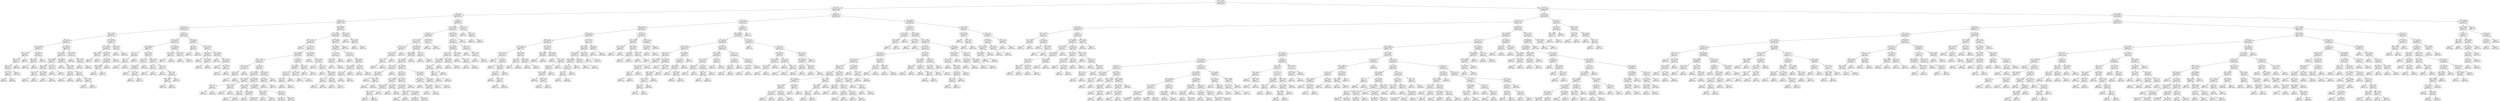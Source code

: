 digraph Tree {
node [shape=box] ;
0 [label="X[7] <= 0.432\nmse = 3747654.435\nsamples = 731\nvalue = 4504.349"] ;
1 [label="X[1] <= 0.5\nmse = 2241571.905\nsamples = 296\nvalue = 3037.807"] ;
0 -> 1 [labeldistance=2.5, labelangle=45, headlabel="True"] ;
2 [label="X[0] <= 3.0\nmse = 1039088.724\nsamples = 157\nvalue = 2227.229"] ;
1 -> 2 ;
3 [label="X[2] <= 2.5\nmse = 344731.62\nsamples = 108\nvalue = 1711.139"] ;
2 -> 3 ;
4 [label="X[2] <= 1.5\nmse = 152891.098\nsamples = 57\nvalue = 1421.088"] ;
3 -> 4 ;
5 [label="X[8] <= 0.687\nmse = 134231.7\nsamples = 31\nvalue = 1231.903"] ;
4 -> 5 ;
6 [label="X[5] <= 0.5\nmse = 85552.578\nsamples = 23\nvalue = 1342.174"] ;
5 -> 6 ;
7 [label="X[7] <= 0.186\nmse = 16943.188\nsamples = 8\nvalue = 1037.25"] ;
6 -> 7 ;
8 [label="X[9] <= 0.314\nmse = 4244.24\nsamples = 5\nvalue = 949.6"] ;
7 -> 8 ;
9 [label="X[9] <= 0.257\nmse = 217.25\nsamples = 4\nvalue = 981.5"] ;
8 -> 9 ;
10 [label="X[6] <= 1.5\nmse = 64.667\nsamples = 3\nvalue = 989.0"] ;
9 -> 10 ;
11 [label="X[7] <= 0.078\nmse = 6.25\nsamples = 2\nvalue = 983.5"] ;
10 -> 11 ;
12 [label="mse = 0.0\nsamples = 1\nvalue = 981.0"] ;
11 -> 12 ;
13 [label="mse = 0.0\nsamples = 1\nvalue = 986.0"] ;
11 -> 13 ;
14 [label="mse = 0.0\nsamples = 1\nvalue = 1000.0"] ;
10 -> 14 ;
15 [label="mse = 0.0\nsamples = 1\nvalue = 959.0"] ;
9 -> 15 ;
16 [label="mse = 0.0\nsamples = 1\nvalue = 822.0"] ;
8 -> 16 ;
17 [label="X[8] <= 0.575\nmse = 3963.556\nsamples = 3\nvalue = 1183.333"] ;
7 -> 17 ;
18 [label="X[9] <= 0.173\nmse = 484.0\nsamples = 2\nvalue = 1226.0"] ;
17 -> 18 ;
19 [label="mse = 0.0\nsamples = 1\nvalue = 1248.0"] ;
18 -> 19 ;
20 [label="mse = 0.0\nsamples = 1\nvalue = 1204.0"] ;
18 -> 20 ;
21 [label="mse = 0.0\nsamples = 1\nvalue = 1098.0"] ;
17 -> 21 ;
22 [label="X[7] <= 0.214\nmse = 46108.427\nsamples = 15\nvalue = 1504.8"] ;
6 -> 22 ;
23 [label="X[7] <= 0.175\nmse = 15898.722\nsamples = 12\nvalue = 1421.667"] ;
22 -> 23 ;
24 [label="X[8] <= 0.569\nmse = 9038.917\nsamples = 6\nvalue = 1331.5"] ;
23 -> 24 ;
25 [label="X[9] <= 0.191\nmse = 1662.5\nsamples = 4\nvalue = 1391.0"] ;
24 -> 25 ;
26 [label="X[8] <= 0.515\nmse = 6.25\nsamples = 2\nvalue = 1418.5"] ;
25 -> 26 ;
27 [label="mse = 0.0\nsamples = 1\nvalue = 1416.0"] ;
26 -> 27 ;
28 [label="mse = 0.0\nsamples = 1\nvalue = 1421.0"] ;
26 -> 28 ;
29 [label="X[9] <= 0.262\nmse = 1806.25\nsamples = 2\nvalue = 1363.5"] ;
25 -> 29 ;
30 [label="mse = 0.0\nsamples = 1\nvalue = 1321.0"] ;
29 -> 30 ;
31 [label="mse = 0.0\nsamples = 1\nvalue = 1406.0"] ;
29 -> 31 ;
32 [label="X[7] <= 0.171\nmse = 2550.25\nsamples = 2\nvalue = 1212.5"] ;
24 -> 32 ;
33 [label="mse = 0.0\nsamples = 1\nvalue = 1263.0"] ;
32 -> 33 ;
34 [label="mse = 0.0\nsamples = 1\nvalue = 1162.0"] ;
32 -> 34 ;
35 [label="X[8] <= 0.447\nmse = 6498.472\nsamples = 6\nvalue = 1511.833"] ;
23 -> 35 ;
36 [label="mse = 0.0\nsamples = 1\nvalue = 1349.0"] ;
35 -> 36 ;
37 [label="X[9] <= 0.165\nmse = 1434.64\nsamples = 5\nvalue = 1544.4"] ;
35 -> 37 ;
38 [label="X[4] <= 3.0\nmse = 484.0\nsamples = 2\nvalue = 1584.0"] ;
37 -> 38 ;
39 [label="mse = 0.0\nsamples = 1\nvalue = 1562.0"] ;
38 -> 39 ;
40 [label="mse = 0.0\nsamples = 1\nvalue = 1606.0"] ;
38 -> 40 ;
41 [label="X[6] <= 1.5\nmse = 326.0\nsamples = 3\nvalue = 1518.0"] ;
37 -> 41 ;
42 [label="mse = 0.0\nsamples = 1\nvalue = 1543.0"] ;
41 -> 42 ;
43 [label="X[8] <= 0.551\nmse = 20.25\nsamples = 2\nvalue = 1505.5"] ;
41 -> 43 ;
44 [label="mse = 0.0\nsamples = 1\nvalue = 1510.0"] ;
43 -> 44 ;
45 [label="mse = 0.0\nsamples = 1\nvalue = 1501.0"] ;
43 -> 45 ;
46 [label="X[8] <= 0.488\nmse = 28724.222\nsamples = 3\nvalue = 1837.333"] ;
22 -> 46 ;
47 [label="mse = 0.0\nsamples = 1\nvalue = 1600.0"] ;
46 -> 47 ;
48 [label="X[8] <= 0.578\nmse = 841.0\nsamples = 2\nvalue = 1956.0"] ;
46 -> 48 ;
49 [label="mse = 0.0\nsamples = 1\nvalue = 1927.0"] ;
48 -> 49 ;
50 [label="mse = 0.0\nsamples = 1\nvalue = 1985.0"] ;
48 -> 50 ;
51 [label="X[8] <= 0.834\nmse = 138718.359\nsamples = 8\nvalue = 914.875"] ;
5 -> 51 ;
52 [label="X[8] <= 0.709\nmse = 136729.222\nsamples = 6\nvalue = 1021.667"] ;
51 -> 52 ;
53 [label="X[8] <= 0.692\nmse = 34225.0\nsamples = 2\nvalue = 616.0"] ;
52 -> 53 ;
54 [label="mse = 0.0\nsamples = 1\nvalue = 431.0"] ;
53 -> 54 ;
55 [label="mse = 0.0\nsamples = 1\nvalue = 801.0"] ;
53 -> 55 ;
56 [label="X[9] <= 0.184\nmse = 64557.25\nsamples = 4\nvalue = 1224.5"] ;
52 -> 56 ;
57 [label="X[7] <= 0.28\nmse = 5609.556\nsamples = 3\nvalue = 1082.667"] ;
56 -> 57 ;
58 [label="X[9] <= 0.099\nmse = 1260.25\nsamples = 2\nvalue = 1131.5"] ;
57 -> 58 ;
59 [label="mse = 0.0\nsamples = 1\nvalue = 1096.0"] ;
58 -> 59 ;
60 [label="mse = 0.0\nsamples = 1\nvalue = 1167.0"] ;
58 -> 60 ;
61 [label="mse = 0.0\nsamples = 1\nvalue = 985.0"] ;
57 -> 61 ;
62 [label="mse = 0.0\nsamples = 1\nvalue = 1650.0"] ;
56 -> 62 ;
63 [label="X[9] <= 0.22\nmse = 7832.25\nsamples = 2\nvalue = 594.5"] ;
51 -> 63 ;
64 [label="mse = 0.0\nsamples = 1\nvalue = 683.0"] ;
63 -> 64 ;
65 [label="mse = 0.0\nsamples = 1\nvalue = 506.0"] ;
63 -> 65 ;
66 [label="X[6] <= 1.5\nmse = 81585.149\nsamples = 26\nvalue = 1646.654"] ;
4 -> 66 ;
67 [label="X[7] <= 0.317\nmse = 60358.533\nsamples = 17\nvalue = 1752.235"] ;
66 -> 67 ;
68 [label="X[8] <= 0.43\nmse = 26686.462\nsamples = 13\nvalue = 1671.0"] ;
67 -> 68 ;
69 [label="X[4] <= 2.5\nmse = 2382.0\nsamples = 3\nvalue = 1848.0"] ;
68 -> 69 ;
70 [label="X[4] <= 1.0\nmse = 2.25\nsamples = 2\nvalue = 1813.5"] ;
69 -> 70 ;
71 [label="mse = 0.0\nsamples = 1\nvalue = 1812.0"] ;
70 -> 71 ;
72 [label="mse = 0.0\nsamples = 1\nvalue = 1815.0"] ;
70 -> 72 ;
73 [label="mse = 0.0\nsamples = 1\nvalue = 1917.0"] ;
69 -> 73 ;
74 [label="X[9] <= 0.191\nmse = 21759.49\nsamples = 10\nvalue = 1617.9"] ;
68 -> 74 ;
75 [label="X[4] <= 5.5\nmse = 16231.25\nsamples = 4\nvalue = 1762.5"] ;
74 -> 75 ;
76 [label="X[4] <= 0.5\nmse = 2689.556\nsamples = 3\nvalue = 1693.667"] ;
75 -> 76 ;
77 [label="mse = 0.0\nsamples = 1\nvalue = 1623.0"] ;
76 -> 77 ;
78 [label="X[7] <= 0.23\nmse = 289.0\nsamples = 2\nvalue = 1729.0"] ;
76 -> 78 ;
79 [label="mse = 0.0\nsamples = 1\nvalue = 1746.0"] ;
78 -> 79 ;
80 [label="mse = 0.0\nsamples = 1\nvalue = 1712.0"] ;
78 -> 80 ;
81 [label="mse = 0.0\nsamples = 1\nvalue = 1969.0"] ;
75 -> 81 ;
82 [label="X[9] <= 0.213\nmse = 2212.583\nsamples = 6\nvalue = 1521.5"] ;
74 -> 82 ;
83 [label="X[5] <= 0.5\nmse = 121.0\nsamples = 2\nvalue = 1461.0"] ;
82 -> 83 ;
84 [label="mse = 0.0\nsamples = 1\nvalue = 1472.0"] ;
83 -> 84 ;
85 [label="mse = 0.0\nsamples = 1\nvalue = 1450.0"] ;
83 -> 85 ;
86 [label="X[4] <= 1.0\nmse = 513.188\nsamples = 4\nvalue = 1551.75"] ;
82 -> 86 ;
87 [label="mse = 0.0\nsamples = 1\nvalue = 1589.0"] ;
86 -> 87 ;
88 [label="X[9] <= 0.32\nmse = 67.556\nsamples = 3\nvalue = 1539.333"] ;
86 -> 88 ;
89 [label="X[8] <= 0.438\nmse = 36.0\nsamples = 2\nvalue = 1544.0"] ;
88 -> 89 ;
90 [label="mse = 0.0\nsamples = 1\nvalue = 1538.0"] ;
89 -> 90 ;
91 [label="mse = 0.0\nsamples = 1\nvalue = 1550.0"] ;
89 -> 91 ;
92 [label="mse = 0.0\nsamples = 1\nvalue = 1530.0"] ;
88 -> 92 ;
93 [label="X[7] <= 0.371\nmse = 78641.688\nsamples = 4\nvalue = 2016.25"] ;
67 -> 93 ;
94 [label="X[7] <= 0.331\nmse = 20592.25\nsamples = 2\nvalue = 2258.5"] ;
93 -> 94 ;
95 [label="mse = 0.0\nsamples = 1\nvalue = 2115.0"] ;
94 -> 95 ;
96 [label="mse = 0.0\nsamples = 1\nvalue = 2402.0"] ;
94 -> 96 ;
97 [label="X[7] <= 0.407\nmse = 19321.0\nsamples = 2\nvalue = 1774.0"] ;
93 -> 97 ;
98 [label="mse = 0.0\nsamples = 1\nvalue = 1635.0"] ;
97 -> 98 ;
99 [label="mse = 0.0\nsamples = 1\nvalue = 1913.0"] ;
97 -> 99 ;
100 [label="X[5] <= 0.5\nmse = 60850.617\nsamples = 9\nvalue = 1447.222"] ;
66 -> 100 ;
101 [label="X[4] <= 3.5\nmse = 2601.0\nsamples = 2\nvalue = 1056.0"] ;
100 -> 101 ;
102 [label="mse = 0.0\nsamples = 1\nvalue = 1107.0"] ;
101 -> 102 ;
103 [label="mse = 0.0\nsamples = 1\nvalue = 1005.0"] ;
101 -> 103 ;
104 [label="X[8] <= 0.705\nmse = 21269.143\nsamples = 7\nvalue = 1559.0"] ;
100 -> 104 ;
105 [label="X[8] <= 0.54\nmse = 6801.556\nsamples = 3\nvalue = 1706.667"] ;
104 -> 105 ;
106 [label="mse = 0.0\nsamples = 1\nvalue = 1605.0"] ;
105 -> 106 ;
107 [label="X[7] <= 0.253\nmse = 2450.25\nsamples = 2\nvalue = 1757.5"] ;
105 -> 107 ;
108 [label="mse = 0.0\nsamples = 1\nvalue = 1708.0"] ;
107 -> 108 ;
109 [label="mse = 0.0\nsamples = 1\nvalue = 1807.0"] ;
107 -> 109 ;
110 [label="X[7] <= 0.226\nmse = 3500.188\nsamples = 4\nvalue = 1448.25"] ;
104 -> 110 ;
111 [label="mse = 0.0\nsamples = 1\nvalue = 1360.0"] ;
110 -> 111 ;
112 [label="X[7] <= 0.312\nmse = 1205.556\nsamples = 3\nvalue = 1477.667"] ;
110 -> 112 ;
113 [label="mse = 0.0\nsamples = 1\nvalue = 1526.0"] ;
112 -> 113 ;
114 [label="X[9] <= 0.318\nmse = 56.25\nsamples = 2\nvalue = 1453.5"] ;
112 -> 114 ;
115 [label="mse = 0.0\nsamples = 1\nvalue = 1446.0"] ;
114 -> 115 ;
116 [label="mse = 0.0\nsamples = 1\nvalue = 1461.0"] ;
114 -> 116 ;
117 [label="X[8] <= 0.883\nmse = 360025.0\nsamples = 51\nvalue = 2035.314"] ;
3 -> 117 ;
118 [label="X[7] <= 0.39\nmse = 301338.604\nsamples = 48\nvalue = 2098.25"] ;
117 -> 118 ;
119 [label="X[8] <= 0.151\nmse = 279579.336\nsamples = 38\nvalue = 1983.921"] ;
118 -> 119 ;
120 [label="mse = 0.0\nsamples = 1\nvalue = 623.0"] ;
119 -> 120 ;
121 [label="X[7] <= 0.34\nmse = 235725.722\nsamples = 37\nvalue = 2020.703"] ;
119 -> 121 ;
122 [label="X[8] <= 0.668\nmse = 218946.982\nsamples = 30\nvalue = 1934.867"] ;
121 -> 122 ;
123 [label="X[9] <= 0.136\nmse = 171134.057\nsamples = 23\nvalue = 2043.174"] ;
122 -> 123 ;
124 [label="X[9] <= 0.127\nmse = 129536.889\nsamples = 3\nvalue = 2518.333"] ;
123 -> 124 ;
125 [label="X[4] <= 3.0\nmse = 21025.0\nsamples = 2\nvalue = 2278.0"] ;
124 -> 125 ;
126 [label="mse = 0.0\nsamples = 1\nvalue = 2133.0"] ;
125 -> 126 ;
127 [label="mse = 0.0\nsamples = 1\nvalue = 2423.0"] ;
125 -> 127 ;
128 [label="mse = 0.0\nsamples = 1\nvalue = 2999.0"] ;
124 -> 128 ;
129 [label="X[2] <= 8.0\nmse = 138427.19\nsamples = 20\nvalue = 1971.9"] ;
123 -> 129 ;
130 [label="X[7] <= 0.263\nmse = 71183.426\nsamples = 17\nvalue = 2047.529"] ;
129 -> 130 ;
131 [label="X[7] <= 0.257\nmse = 12646.25\nsamples = 4\nvalue = 1798.5"] ;
130 -> 131 ;
132 [label="X[4] <= 2.0\nmse = 16.0\nsamples = 2\nvalue = 1689.0"] ;
131 -> 132 ;
133 [label="mse = 0.0\nsamples = 1\nvalue = 1693.0"] ;
132 -> 133 ;
134 [label="mse = 0.0\nsamples = 1\nvalue = 1685.0"] ;
132 -> 134 ;
135 [label="X[8] <= 0.581\nmse = 1296.0\nsamples = 2\nvalue = 1908.0"] ;
131 -> 135 ;
136 [label="mse = 0.0\nsamples = 1\nvalue = 1872.0"] ;
135 -> 136 ;
137 [label="mse = 0.0\nsamples = 1\nvalue = 1944.0"] ;
135 -> 137 ;
138 [label="X[8] <= 0.496\nmse = 64241.822\nsamples = 13\nvalue = 2124.154"] ;
130 -> 138 ;
139 [label="X[9] <= 0.211\nmse = 32117.667\nsamples = 6\nvalue = 2294.0"] ;
138 -> 139 ;
140 [label="X[4] <= 3.0\nmse = 156.25\nsamples = 2\nvalue = 2483.5"] ;
139 -> 140 ;
141 [label="mse = 0.0\nsamples = 1\nvalue = 2471.0"] ;
140 -> 141 ;
142 [label="mse = 0.0\nsamples = 1\nvalue = 2496.0"] ;
140 -> 142 ;
143 [label="X[8] <= 0.308\nmse = 21165.688\nsamples = 4\nvalue = 2199.25"] ;
139 -> 143 ;
144 [label="mse = 0.0\nsamples = 1\nvalue = 2028.0"] ;
143 -> 144 ;
145 [label="mse = 15186.889\nsamples = 3\nvalue = 2256.333"] ;
143 -> 145 ;
146 [label="X[7] <= 0.308\nmse = 45855.959\nsamples = 7\nvalue = 1978.571"] ;
138 -> 146 ;
147 [label="X[8] <= 0.591\nmse = 24806.25\nsamples = 2\nvalue = 1693.5"] ;
146 -> 147 ;
148 [label="mse = 0.0\nsamples = 1\nvalue = 1851.0"] ;
147 -> 148 ;
149 [label="mse = 0.0\nsamples = 1\nvalue = 1536.0"] ;
147 -> 149 ;
150 [label="X[4] <= 5.5\nmse = 8767.04\nsamples = 5\nvalue = 2092.6"] ;
146 -> 150 ;
151 [label="mse = 1233.556\nsamples = 3\nvalue = 2026.333"] ;
150 -> 151 ;
152 [label="mse = 3600.0\nsamples = 2\nvalue = 2192.0"] ;
150 -> 152 ;
153 [label="X[9] <= 0.267\nmse = 303393.556\nsamples = 3\nvalue = 1543.333"] ;
129 -> 153 ;
154 [label="X[3] <= 0.5\nmse = 23409.0\nsamples = 2\nvalue = 1164.0"] ;
153 -> 154 ;
155 [label="mse = 0.0\nsamples = 1\nvalue = 1011.0"] ;
154 -> 155 ;
156 [label="mse = 0.0\nsamples = 1\nvalue = 1317.0"] ;
154 -> 156 ;
157 [label="mse = 0.0\nsamples = 1\nvalue = 2302.0"] ;
153 -> 157 ;
158 [label="X[2] <= 8.0\nmse = 210862.571\nsamples = 7\nvalue = 1579.0"] ;
122 -> 158 ;
159 [label="X[7] <= 0.318\nmse = 62602.24\nsamples = 5\nvalue = 1827.4"] ;
158 -> 159 ;
160 [label="X[2] <= 3.5\nmse = 27179.556\nsamples = 3\nvalue = 1994.333"] ;
159 -> 160 ;
161 [label="X[4] <= 3.5\nmse = 169.0\nsamples = 2\nvalue = 1878.0"] ;
160 -> 161 ;
162 [label="mse = 0.0\nsamples = 1\nvalue = 1891.0"] ;
161 -> 162 ;
163 [label="mse = 0.0\nsamples = 1\nvalue = 1865.0"] ;
161 -> 163 ;
164 [label="mse = 0.0\nsamples = 1\nvalue = 2227.0"] ;
160 -> 164 ;
165 [label="X[7] <= 0.336\nmse = 11236.0\nsamples = 2\nvalue = 1577.0"] ;
159 -> 165 ;
166 [label="mse = 0.0\nsamples = 1\nvalue = 1471.0"] ;
165 -> 166 ;
167 [label="mse = 0.0\nsamples = 1\nvalue = 1683.0"] ;
165 -> 167 ;
168 [label="X[6] <= 1.5\nmse = 41616.0\nsamples = 2\nvalue = 958.0"] ;
158 -> 168 ;
169 [label="mse = 0.0\nsamples = 1\nvalue = 754.0"] ;
168 -> 169 ;
170 [label="mse = 0.0\nsamples = 1\nvalue = 1162.0"] ;
168 -> 170 ;
171 [label="X[8] <= 0.504\nmse = 140730.816\nsamples = 7\nvalue = 2388.571"] ;
121 -> 171 ;
172 [label="mse = 0.0\nsamples = 1\nvalue = 3249.0"] ;
171 -> 172 ;
173 [label="X[7] <= 0.345\nmse = 20231.472\nsamples = 6\nvalue = 2245.167"] ;
171 -> 173 ;
174 [label="mse = 0.0\nsamples = 1\nvalue = 2455.0"] ;
173 -> 174 ;
175 [label="X[4] <= 1.5\nmse = 13710.56\nsamples = 5\nvalue = 2203.2"] ;
173 -> 175 ;
176 [label="mse = 0.0\nsamples = 1\nvalue = 2417.0"] ;
175 -> 176 ;
177 [label="X[8] <= 0.783\nmse = 2853.688\nsamples = 4\nvalue = 2149.75"] ;
175 -> 177 ;
178 [label="X[4] <= 4.0\nmse = 72.25\nsamples = 2\nvalue = 2200.5"] ;
177 -> 178 ;
179 [label="mse = 0.0\nsamples = 1\nvalue = 2192.0"] ;
178 -> 179 ;
180 [label="mse = 0.0\nsamples = 1\nvalue = 2209.0"] ;
178 -> 180 ;
181 [label="X[5] <= 0.5\nmse = 484.0\nsamples = 2\nvalue = 2099.0"] ;
177 -> 181 ;
182 [label="mse = 0.0\nsamples = 1\nvalue = 2077.0"] ;
181 -> 182 ;
183 [label="mse = 0.0\nsamples = 1\nvalue = 2121.0"] ;
181 -> 183 ;
184 [label="X[9] <= 0.359\nmse = 145606.81\nsamples = 10\nvalue = 2532.7"] ;
118 -> 184 ;
185 [label="X[9] <= 0.215\nmse = 94600.0\nsamples = 9\nvalue = 2614.667"] ;
184 -> 185 ;
186 [label="X[2] <= 8.0\nmse = 17522.889\nsamples = 3\nvalue = 2902.333"] ;
185 -> 186 ;
187 [label="X[6] <= 1.5\nmse = 5700.25\nsamples = 2\nvalue = 2819.5"] ;
186 -> 187 ;
188 [label="mse = 0.0\nsamples = 1\nvalue = 2744.0"] ;
187 -> 188 ;
189 [label="mse = 0.0\nsamples = 1\nvalue = 2895.0"] ;
187 -> 189 ;
190 [label="mse = 0.0\nsamples = 1\nvalue = 3068.0"] ;
186 -> 190 ;
191 [label="X[2] <= 3.5\nmse = 71074.472\nsamples = 6\nvalue = 2470.833"] ;
185 -> 191 ;
192 [label="mse = 0.0\nsamples = 1\nvalue = 2077.0"] ;
191 -> 192 ;
193 [label="X[9] <= 0.257\nmse = 48064.24\nsamples = 5\nvalue = 2549.6"] ;
191 -> 193 ;
194 [label="X[9] <= 0.236\nmse = 42550.889\nsamples = 3\nvalue = 2435.667"] ;
193 -> 194 ;
195 [label="X[4] <= 4.5\nmse = 7656.25\nsamples = 2\nvalue = 2572.5"] ;
194 -> 195 ;
196 [label="mse = 0.0\nsamples = 1\nvalue = 2660.0"] ;
195 -> 196 ;
197 [label="mse = 0.0\nsamples = 1\nvalue = 2485.0"] ;
195 -> 197 ;
198 [label="mse = 0.0\nsamples = 1\nvalue = 2162.0"] ;
194 -> 198 ;
199 [label="X[2] <= 4.5\nmse = 7656.25\nsamples = 2\nvalue = 2720.5"] ;
193 -> 199 ;
200 [label="mse = 0.0\nsamples = 1\nvalue = 2808.0"] ;
199 -> 200 ;
201 [label="mse = 0.0\nsamples = 1\nvalue = 2633.0"] ;
199 -> 201 ;
202 [label="mse = 0.0\nsamples = 1\nvalue = 1795.0"] ;
184 -> 202 ;
203 [label="X[7] <= 0.322\nmse = 221622.222\nsamples = 3\nvalue = 1028.333"] ;
117 -> 203 ;
204 [label="mse = 0.0\nsamples = 1\nvalue = 1685.0"] ;
203 -> 204 ;
205 [label="X[7] <= 0.404\nmse = 9025.0\nsamples = 2\nvalue = 700.0"] ;
203 -> 205 ;
206 [label="mse = 0.0\nsamples = 1\nvalue = 605.0"] ;
205 -> 206 ;
207 [label="mse = 0.0\nsamples = 1\nvalue = 795.0"] ;
205 -> 207 ;
208 [label="X[6] <= 2.5\nmse = 688534.317\nsamples = 49\nvalue = 3364.735"] ;
2 -> 208 ;
209 [label="X[7] <= 0.385\nmse = 325352.029\nsamples = 46\nvalue = 3520.283"] ;
208 -> 209 ;
210 [label="X[3] <= 0.5\nmse = 269452.454\nsamples = 33\nvalue = 3357.697"] ;
209 -> 210 ;
211 [label="X[7] <= 0.262\nmse = 171338.57\nsamples = 31\nvalue = 3417.452"] ;
210 -> 211 ;
212 [label="X[5] <= 0.5\nmse = 100774.688\nsamples = 4\nvalue = 2805.75"] ;
211 -> 212 ;
213 [label="X[8] <= 0.574\nmse = 21358.222\nsamples = 3\nvalue = 2637.667"] ;
212 -> 213 ;
214 [label="X[8] <= 0.525\nmse = 4.0\nsamples = 2\nvalue = 2741.0"] ;
213 -> 214 ;
215 [label="mse = 0.0\nsamples = 1\nvalue = 2743.0"] ;
214 -> 215 ;
216 [label="mse = 0.0\nsamples = 1\nvalue = 2739.0"] ;
214 -> 216 ;
217 [label="mse = 0.0\nsamples = 1\nvalue = 2431.0"] ;
213 -> 217 ;
218 [label="mse = 0.0\nsamples = 1\nvalue = 3310.0"] ;
212 -> 218 ;
219 [label="X[8] <= 0.784\nmse = 118146.143\nsamples = 27\nvalue = 3508.074"] ;
211 -> 219 ;
220 [label="X[9] <= 0.288\nmse = 98269.818\nsamples = 25\nvalue = 3554.68"] ;
219 -> 220 ;
221 [label="X[7] <= 0.28\nmse = 91440.66\nsamples = 24\nvalue = 3575.583"] ;
220 -> 221 ;
222 [label="X[4] <= 5.5\nmse = 7198.688\nsamples = 4\nvalue = 3326.75"] ;
221 -> 222 ;
223 [label="X[7] <= 0.27\nmse = 1286.889\nsamples = 3\nvalue = 3372.333"] ;
222 -> 223 ;
224 [label="mse = 0.0\nsamples = 1\nvalue = 3322.0"] ;
223 -> 224 ;
225 [label="X[8] <= 0.524\nmse = 30.25\nsamples = 2\nvalue = 3397.5"] ;
223 -> 225 ;
226 [label="mse = 0.0\nsamples = 1\nvalue = 3392.0"] ;
225 -> 226 ;
227 [label="mse = 0.0\nsamples = 1\nvalue = 3403.0"] ;
225 -> 227 ;
228 [label="mse = 0.0\nsamples = 1\nvalue = 3190.0"] ;
222 -> 228 ;
229 [label="X[7] <= 0.366\nmse = 93428.728\nsamples = 20\nvalue = 3625.35"] ;
221 -> 229 ;
230 [label="X[4] <= 2.5\nmse = 32373.84\nsamples = 15\nvalue = 3687.6"] ;
229 -> 230 ;
231 [label="X[7] <= 0.335\nmse = 15029.44\nsamples = 5\nvalue = 3531.4"] ;
230 -> 231 ;
232 [label="X[9] <= 0.159\nmse = 6891.556\nsamples = 3\nvalue = 3446.333"] ;
231 -> 232 ;
233 [label="X[8] <= 0.683\nmse = 361.0\nsamples = 2\nvalue = 3504.0"] ;
232 -> 233 ;
234 [label="mse = 0.0\nsamples = 1\nvalue = 3523.0"] ;
233 -> 234 ;
235 [label="mse = 0.0\nsamples = 1\nvalue = 3485.0"] ;
233 -> 235 ;
236 [label="mse = 0.0\nsamples = 1\nvalue = 3331.0"] ;
232 -> 236 ;
237 [label="X[9] <= 0.099\nmse = 100.0\nsamples = 2\nvalue = 3659.0"] ;
231 -> 237 ;
238 [label="mse = 0.0\nsamples = 1\nvalue = 3649.0"] ;
237 -> 238 ;
239 [label="mse = 0.0\nsamples = 1\nvalue = 3669.0"] ;
237 -> 239 ;
240 [label="X[7] <= 0.344\nmse = 22747.21\nsamples = 10\nvalue = 3765.7"] ;
230 -> 240 ;
241 [label="X[7] <= 0.306\nmse = 14067.062\nsamples = 9\nvalue = 3732.222"] ;
240 -> 241 ;
242 [label="X[9] <= 0.089\nmse = 9.0\nsamples = 2\nvalue = 3617.0"] ;
241 -> 242 ;
243 [label="mse = 0.0\nsamples = 1\nvalue = 3620.0"] ;
242 -> 243 ;
244 [label="mse = 0.0\nsamples = 1\nvalue = 3614.0"] ;
242 -> 244 ;
245 [label="X[9] <= 0.205\nmse = 13206.694\nsamples = 7\nvalue = 3765.143"] ;
241 -> 245 ;
246 [label="mse = 8310.222\nsamples = 3\nvalue = 3868.667"] ;
245 -> 246 ;
247 [label="mse = 2812.75\nsamples = 4\nvalue = 3687.5"] ;
245 -> 247 ;
248 [label="mse = 0.0\nsamples = 1\nvalue = 4067.0"] ;
240 -> 248 ;
249 [label="X[7] <= 0.377\nmse = 230092.64\nsamples = 5\nvalue = 3438.6"] ;
229 -> 249 ;
250 [label="X[8] <= 0.572\nmse = 105720.222\nsamples = 3\nvalue = 3145.667"] ;
249 -> 250 ;
251 [label="mse = 0.0\nsamples = 1\nvalue = 3577.0"] ;
250 -> 251 ;
252 [label="X[7] <= 0.375\nmse = 19044.0\nsamples = 2\nvalue = 2930.0"] ;
250 -> 252 ;
253 [label="mse = 0.0\nsamples = 1\nvalue = 2792.0"] ;
252 -> 253 ;
254 [label="mse = 0.0\nsamples = 1\nvalue = 3068.0"] ;
252 -> 254 ;
255 [label="X[4] <= 2.0\nmse = 94864.0\nsamples = 2\nvalue = 3878.0"] ;
249 -> 255 ;
256 [label="mse = 0.0\nsamples = 1\nvalue = 3570.0"] ;
255 -> 256 ;
257 [label="mse = 0.0\nsamples = 1\nvalue = 4186.0"] ;
255 -> 257 ;
258 [label="mse = 0.0\nsamples = 1\nvalue = 3053.0"] ;
220 -> 258 ;
259 [label="X[5] <= 0.5\nmse = 56.25\nsamples = 2\nvalue = 2925.5"] ;
219 -> 259 ;
260 [label="mse = 0.0\nsamples = 1\nvalue = 2918.0"] ;
259 -> 260 ;
261 [label="mse = 0.0\nsamples = 1\nvalue = 2933.0"] ;
259 -> 261 ;
262 [label="X[8] <= 0.498\nmse = 877032.25\nsamples = 2\nvalue = 2431.5"] ;
210 -> 262 ;
263 [label="mse = 0.0\nsamples = 1\nvalue = 3368.0"] ;
262 -> 263 ;
264 [label="mse = 0.0\nsamples = 1\nvalue = 1495.0"] ;
262 -> 264 ;
265 [label="X[9] <= 0.282\nmse = 229813.385\nsamples = 13\nvalue = 3933.0"] ;
209 -> 265 ;
266 [label="X[2] <= 11.5\nmse = 44754.722\nsamples = 12\nvalue = 4058.333"] ;
265 -> 266 ;
267 [label="X[7] <= 0.415\nmse = 18641.877\nsamples = 9\nvalue = 4158.889"] ;
266 -> 267 ;
268 [label="X[4] <= 3.5\nmse = 5119.806\nsamples = 6\nvalue = 4072.833"] ;
267 -> 268 ;
269 [label="X[7] <= 0.405\nmse = 4070.688\nsamples = 4\nvalue = 4104.25"] ;
268 -> 269 ;
270 [label="X[4] <= 2.5\nmse = 916.222\nsamples = 3\nvalue = 4070.667"] ;
269 -> 270 ;
271 [label="X[4] <= 1.5\nmse = 272.25\nsamples = 2\nvalue = 4051.5"] ;
270 -> 271 ;
272 [label="mse = 0.0\nsamples = 1\nvalue = 4035.0"] ;
271 -> 272 ;
273 [label="mse = 0.0\nsamples = 1\nvalue = 4068.0"] ;
271 -> 273 ;
274 [label="mse = 0.0\nsamples = 1\nvalue = 4109.0"] ;
270 -> 274 ;
275 [label="mse = 0.0\nsamples = 1\nvalue = 4205.0"] ;
269 -> 275 ;
276 [label="X[8] <= 0.662\nmse = 1296.0\nsamples = 2\nvalue = 4010.0"] ;
268 -> 276 ;
277 [label="mse = 0.0\nsamples = 1\nvalue = 4046.0"] ;
276 -> 277 ;
278 [label="mse = 0.0\nsamples = 1\nvalue = 3974.0"] ;
276 -> 278 ;
279 [label="X[7] <= 0.422\nmse = 1252.667\nsamples = 3\nvalue = 4331.0"] ;
267 -> 279 ;
280 [label="mse = 0.0\nsamples = 1\nvalue = 4381.0"] ;
279 -> 280 ;
281 [label="X[8] <= 0.602\nmse = 4.0\nsamples = 2\nvalue = 4306.0"] ;
279 -> 281 ;
282 [label="mse = 0.0\nsamples = 1\nvalue = 4304.0"] ;
281 -> 282 ;
283 [label="mse = 0.0\nsamples = 1\nvalue = 4308.0"] ;
281 -> 283 ;
284 [label="X[4] <= 1.5\nmse = 1756.222\nsamples = 3\nvalue = 3756.667"] ;
266 -> 284 ;
285 [label="mse = 0.0\nsamples = 1\nvalue = 3811.0"] ;
284 -> 285 ;
286 [label="X[8] <= 0.615\nmse = 420.25\nsamples = 2\nvalue = 3729.5"] ;
284 -> 286 ;
287 [label="mse = 0.0\nsamples = 1\nvalue = 3750.0"] ;
286 -> 287 ;
288 [label="mse = 0.0\nsamples = 1\nvalue = 3709.0"] ;
286 -> 288 ;
289 [label="mse = 0.0\nsamples = 1\nvalue = 2429.0"] ;
265 -> 289 ;
290 [label="X[4] <= 2.5\nmse = 197787.556\nsamples = 3\nvalue = 979.667"] ;
208 -> 290 ;
291 [label="mse = 0.0\nsamples = 1\nvalue = 1607.0"] ;
290 -> 291 ;
292 [label="X[4] <= 4.5\nmse = 1521.0\nsamples = 2\nvalue = 666.0"] ;
290 -> 292 ;
293 [label="mse = 0.0\nsamples = 1\nvalue = 705.0"] ;
292 -> 293 ;
294 [label="mse = 0.0\nsamples = 1\nvalue = 627.0"] ;
292 -> 294 ;
295 [label="X[0] <= 1.5\nmse = 2019428.703\nsamples = 139\nvalue = 3953.353"] ;
1 -> 295 ;
296 [label="X[7] <= 0.28\nmse = 1041295.254\nsamples = 78\nvalue = 3170.949"] ;
295 -> 296 ;
297 [label="X[8] <= 0.727\nmse = 649926.408\nsamples = 37\nvalue = 2499.568"] ;
296 -> 297 ;
298 [label="X[9] <= 0.23\nmse = 436816.168\nsamples = 28\nvalue = 2746.214"] ;
297 -> 298 ;
299 [label="X[9] <= 0.191\nmse = 290018.052\nsamples = 18\nvalue = 3055.944"] ;
298 -> 299 ;
300 [label="X[7] <= 0.25\nmse = 215989.69\nsamples = 10\nvalue = 2729.1"] ;
299 -> 300 ;
301 [label="X[8] <= 0.413\nmse = 239773.139\nsamples = 6\nvalue = 2529.167"] ;
300 -> 301 ;
302 [label="mse = 0.0\nsamples = 1\nvalue = 3422.0"] ;
301 -> 302 ;
303 [label="X[4] <= 0.5\nmse = 96411.44\nsamples = 5\nvalue = 2350.6"] ;
301 -> 303 ;
304 [label="mse = 0.0\nsamples = 1\nvalue = 1787.0"] ;
303 -> 304 ;
305 [label="X[2] <= 6.5\nmse = 21250.25\nsamples = 4\nvalue = 2491.5"] ;
303 -> 305 ;
306 [label="X[6] <= 1.5\nmse = 3264.222\nsamples = 3\nvalue = 2412.333"] ;
305 -> 306 ;
307 [label="mse = 0.0\nsamples = 1\nvalue = 2493.0"] ;
306 -> 307 ;
308 [label="X[9] <= 0.142\nmse = 16.0\nsamples = 2\nvalue = 2372.0"] ;
306 -> 308 ;
309 [label="mse = 0.0\nsamples = 1\nvalue = 2376.0"] ;
308 -> 309 ;
310 [label="mse = 0.0\nsamples = 1\nvalue = 2368.0"] ;
308 -> 310 ;
311 [label="mse = 0.0\nsamples = 1\nvalue = 2729.0"] ;
305 -> 311 ;
312 [label="X[8] <= 0.639\nmse = 30414.5\nsamples = 4\nvalue = 3029.0"] ;
300 -> 312 ;
313 [label="X[4] <= 4.5\nmse = 7832.25\nsamples = 2\nvalue = 3183.5"] ;
312 -> 313 ;
314 [label="mse = 0.0\nsamples = 1\nvalue = 3272.0"] ;
313 -> 314 ;
315 [label="mse = 0.0\nsamples = 1\nvalue = 3095.0"] ;
313 -> 315 ;
316 [label="X[7] <= 0.261\nmse = 5256.25\nsamples = 2\nvalue = 2874.5"] ;
312 -> 316 ;
317 [label="mse = 0.0\nsamples = 1\nvalue = 2802.0"] ;
316 -> 317 ;
318 [label="mse = 0.0\nsamples = 1\nvalue = 2947.0"] ;
316 -> 318 ;
319 [label="X[9] <= 0.202\nmse = 82101.75\nsamples = 8\nvalue = 3464.5"] ;
299 -> 319 ;
320 [label="X[8] <= 0.509\nmse = 3969.0\nsamples = 2\nvalue = 3893.0"] ;
319 -> 320 ;
321 [label="mse = 0.0\nsamples = 1\nvalue = 3956.0"] ;
320 -> 321 ;
322 [label="mse = 0.0\nsamples = 1\nvalue = 3830.0"] ;
320 -> 322 ;
323 [label="X[8] <= 0.405\nmse = 26540.556\nsamples = 6\nvalue = 3321.667"] ;
319 -> 323 ;
324 [label="mse = 0.0\nsamples = 1\nvalue = 3624.0"] ;
323 -> 324 ;
325 [label="X[7] <= 0.28\nmse = 9911.36\nsamples = 5\nvalue = 3261.2"] ;
323 -> 325 ;
326 [label="X[6] <= 1.5\nmse = 6927.688\nsamples = 4\nvalue = 3294.25"] ;
325 -> 326 ;
327 [label="X[8] <= 0.454\nmse = 1580.667\nsamples = 3\nvalue = 3338.0"] ;
326 -> 327 ;
328 [label="mse = 0.0\nsamples = 1\nvalue = 3389.0"] ;
327 -> 328 ;
329 [label="X[8] <= 0.502\nmse = 420.25\nsamples = 2\nvalue = 3312.5"] ;
327 -> 329 ;
330 [label="mse = 0.0\nsamples = 1\nvalue = 3292.0"] ;
329 -> 330 ;
331 [label="mse = 0.0\nsamples = 1\nvalue = 3333.0"] ;
329 -> 331 ;
332 [label="mse = 0.0\nsamples = 1\nvalue = 3163.0"] ;
326 -> 332 ;
333 [label="mse = 0.0\nsamples = 1\nvalue = 3129.0"] ;
325 -> 333 ;
334 [label="X[7] <= 0.274\nmse = 217551.61\nsamples = 10\nvalue = 2188.7"] ;
298 -> 334 ;
335 [label="X[9] <= 0.387\nmse = 72880.5\nsamples = 8\nvalue = 1998.0"] ;
334 -> 335 ;
336 [label="X[7] <= 0.255\nmse = 35860.222\nsamples = 6\nvalue = 2117.667"] ;
335 -> 336 ;
337 [label="X[8] <= 0.588\nmse = 6074.188\nsamples = 4\nvalue = 2239.75"] ;
336 -> 337 ;
338 [label="X[4] <= 1.5\nmse = 1070.889\nsamples = 3\nvalue = 2281.667"] ;
337 -> 338 ;
339 [label="X[3] <= 0.5\nmse = 42.25\nsamples = 2\nvalue = 2304.5"] ;
338 -> 339 ;
340 [label="mse = 0.0\nsamples = 1\nvalue = 2311.0"] ;
339 -> 340 ;
341 [label="mse = 0.0\nsamples = 1\nvalue = 2298.0"] ;
339 -> 341 ;
342 [label="mse = 0.0\nsamples = 1\nvalue = 2236.0"] ;
338 -> 342 ;
343 [label="mse = 0.0\nsamples = 1\nvalue = 2114.0"] ;
337 -> 343 ;
344 [label="X[4] <= 0.5\nmse = 6006.25\nsamples = 2\nvalue = 1873.5"] ;
336 -> 344 ;
345 [label="mse = 0.0\nsamples = 1\nvalue = 1796.0"] ;
344 -> 345 ;
346 [label="mse = 0.0\nsamples = 1\nvalue = 1951.0"] ;
344 -> 346 ;
347 [label="X[8] <= 0.453\nmse = 12100.0\nsamples = 2\nvalue = 1639.0"] ;
335 -> 347 ;
348 [label="mse = 0.0\nsamples = 1\nvalue = 1749.0"] ;
347 -> 348 ;
349 [label="mse = 0.0\nsamples = 1\nvalue = 1529.0"] ;
347 -> 349 ;
350 [label="X[6] <= 1.5\nmse = 68906.25\nsamples = 2\nvalue = 2951.5"] ;
334 -> 350 ;
351 [label="mse = 0.0\nsamples = 1\nvalue = 3214.0"] ;
350 -> 351 ;
352 [label="mse = 0.0\nsamples = 1\nvalue = 2689.0"] ;
350 -> 352 ;
353 [label="X[2] <= 7.0\nmse = 534853.951\nsamples = 9\nvalue = 1732.222"] ;
297 -> 353 ;
354 [label="X[7] <= 0.196\nmse = 216074.0\nsamples = 6\nvalue = 2148.0"] ;
353 -> 354 ;
355 [label="X[7] <= 0.168\nmse = 114244.0\nsamples = 2\nvalue = 1639.0"] ;
354 -> 355 ;
356 [label="mse = 0.0\nsamples = 1\nvalue = 1977.0"] ;
355 -> 356 ;
357 [label="mse = 0.0\nsamples = 1\nvalue = 1301.0"] ;
355 -> 357 ;
358 [label="X[9] <= 0.127\nmse = 72678.25\nsamples = 4\nvalue = 2402.5"] ;
354 -> 358 ;
359 [label="X[5] <= 0.5\nmse = 40000.0\nsamples = 2\nvalue = 2632.0"] ;
358 -> 359 ;
360 [label="mse = 0.0\nsamples = 1\nvalue = 2832.0"] ;
359 -> 360 ;
361 [label="mse = 0.0\nsamples = 1\nvalue = 2432.0"] ;
359 -> 361 ;
362 [label="X[8] <= 0.789\nmse = 16.0\nsamples = 2\nvalue = 2173.0"] ;
358 -> 362 ;
363 [label="mse = 0.0\nsamples = 1\nvalue = 2169.0"] ;
362 -> 363 ;
364 [label="mse = 0.0\nsamples = 1\nvalue = 2177.0"] ;
362 -> 364 ;
365 [label="X[6] <= 2.5\nmse = 135186.889\nsamples = 3\nvalue = 900.667"] ;
353 -> 365 ;
366 [label="X[7] <= 0.242\nmse = 44310.25\nsamples = 2\nvalue = 1130.5"] ;
365 -> 366 ;
367 [label="mse = 0.0\nsamples = 1\nvalue = 920.0"] ;
366 -> 367 ;
368 [label="mse = 0.0\nsamples = 1\nvalue = 1341.0"] ;
366 -> 368 ;
369 [label="mse = 0.0\nsamples = 1\nvalue = 441.0"] ;
365 -> 369 ;
370 [label="X[3] <= 0.5\nmse = 620613.751\nsamples = 41\nvalue = 3776.829"] ;
296 -> 370 ;
371 [label="X[8] <= 0.645\nmse = 440386.069\nsamples = 40\nvalue = 3845.925"] ;
370 -> 371 ;
372 [label="X[7] <= 0.34\nmse = 256087.995\nsamples = 28\nvalue = 4062.929"] ;
371 -> 372 ;
373 [label="X[9] <= 0.233\nmse = 163231.929\nsamples = 15\nvalue = 3719.733"] ;
372 -> 373 ;
374 [label="X[4] <= 2.5\nmse = 54529.29\nsamples = 10\nvalue = 3939.9"] ;
373 -> 374 ;
375 [label="X[7] <= 0.328\nmse = 33744.5\nsamples = 4\nvalue = 3727.0"] ;
374 -> 375 ;
376 [label="X[7] <= 0.303\nmse = 4457.556\nsamples = 3\nvalue = 3827.667"] ;
375 -> 376 ;
377 [label="X[4] <= 1.5\nmse = 12.25\nsamples = 2\nvalue = 3780.5"] ;
376 -> 377 ;
378 [label="mse = 0.0\nsamples = 1\nvalue = 3784.0"] ;
377 -> 378 ;
379 [label="mse = 0.0\nsamples = 1\nvalue = 3777.0"] ;
377 -> 379 ;
380 [label="mse = 0.0\nsamples = 1\nvalue = 3922.0"] ;
376 -> 380 ;
381 [label="mse = 0.0\nsamples = 1\nvalue = 3425.0"] ;
375 -> 381 ;
382 [label="X[7] <= 0.284\nmse = 18023.139\nsamples = 6\nvalue = 4081.833"] ;
374 -> 382 ;
383 [label="mse = 0.0\nsamples = 1\nvalue = 3831.0"] ;
382 -> 383 ;
384 [label="X[8] <= 0.594\nmse = 6527.6\nsamples = 5\nvalue = 4132.0"] ;
382 -> 384 ;
385 [label="X[8] <= 0.543\nmse = 2208.25\nsamples = 4\nvalue = 4097.5"] ;
384 -> 385 ;
386 [label="X[7] <= 0.324\nmse = 477.556\nsamples = 3\nvalue = 4122.333"] ;
385 -> 386 ;
387 [label="X[4] <= 5.5\nmse = 272.25\nsamples = 2\nvalue = 4134.5"] ;
386 -> 387 ;
388 [label="mse = 0.0\nsamples = 1\nvalue = 4151.0"] ;
387 -> 388 ;
389 [label="mse = 0.0\nsamples = 1\nvalue = 4118.0"] ;
387 -> 389 ;
390 [label="mse = 0.0\nsamples = 1\nvalue = 4098.0"] ;
386 -> 390 ;
391 [label="mse = 0.0\nsamples = 1\nvalue = 4023.0"] ;
385 -> 391 ;
392 [label="mse = 0.0\nsamples = 1\nvalue = 4270.0"] ;
384 -> 392 ;
393 [label="X[9] <= 0.419\nmse = 89797.04\nsamples = 5\nvalue = 3279.4"] ;
373 -> 393 ;
394 [label="X[2] <= 7.5\nmse = 18606.688\nsamples = 4\nvalue = 3416.25"] ;
393 -> 394 ;
395 [label="X[9] <= 0.287\nmse = 5810.889\nsamples = 3\nvalue = 3347.333"] ;
394 -> 395 ;
396 [label="mse = 0.0\nsamples = 1\nvalue = 3243.0"] ;
395 -> 396 ;
397 [label="X[8] <= 0.423\nmse = 552.25\nsamples = 2\nvalue = 3399.5"] ;
395 -> 397 ;
398 [label="mse = 0.0\nsamples = 1\nvalue = 3423.0"] ;
397 -> 398 ;
399 [label="mse = 0.0\nsamples = 1\nvalue = 3376.0"] ;
397 -> 399 ;
400 [label="mse = 0.0\nsamples = 1\nvalue = 3623.0"] ;
394 -> 400 ;
401 [label="mse = 0.0\nsamples = 1\nvalue = 2732.0"] ;
393 -> 401 ;
402 [label="X[9] <= 0.214\nmse = 70514.533\nsamples = 13\nvalue = 4458.923"] ;
372 -> 402 ;
403 [label="X[8] <= 0.578\nmse = 21346.694\nsamples = 7\nvalue = 4280.857"] ;
402 -> 403 ;
404 [label="X[7] <= 0.351\nmse = 12763.36\nsamples = 5\nvalue = 4349.2"] ;
403 -> 404 ;
405 [label="X[5] <= 0.5\nmse = 5550.25\nsamples = 2\nvalue = 4243.5"] ;
404 -> 405 ;
406 [label="mse = 0.0\nsamples = 1\nvalue = 4318.0"] ;
405 -> 406 ;
407 [label="mse = 0.0\nsamples = 1\nvalue = 4169.0"] ;
405 -> 407 ;
408 [label="X[4] <= 4.0\nmse = 5158.222\nsamples = 3\nvalue = 4419.667"] ;
404 -> 408 ;
409 [label="X[9] <= 0.17\nmse = 36.0\nsamples = 2\nvalue = 4369.0"] ;
408 -> 409 ;
410 [label="mse = 0.0\nsamples = 1\nvalue = 4375.0"] ;
409 -> 410 ;
411 [label="mse = 0.0\nsamples = 1\nvalue = 4363.0"] ;
409 -> 411 ;
412 [label="mse = 0.0\nsamples = 1\nvalue = 4521.0"] ;
408 -> 412 ;
413 [label="X[4] <= 5.5\nmse = 1936.0\nsamples = 2\nvalue = 4110.0"] ;
403 -> 413 ;
414 [label="mse = 0.0\nsamples = 1\nvalue = 4154.0"] ;
413 -> 414 ;
415 [label="mse = 0.0\nsamples = 1\nvalue = 4066.0"] ;
413 -> 415 ;
416 [label="X[2] <= 2.5\nmse = 47727.556\nsamples = 6\nvalue = 4666.667"] ;
402 -> 416 ;
417 [label="X[4] <= 2.5\nmse = 34229.556\nsamples = 3\nvalue = 4534.667"] ;
416 -> 417 ;
418 [label="X[2] <= 1.5\nmse = 8742.25\nsamples = 2\nvalue = 4415.5"] ;
417 -> 418 ;
419 [label="mse = 0.0\nsamples = 1\nvalue = 4509.0"] ;
418 -> 419 ;
420 [label="mse = 0.0\nsamples = 1\nvalue = 4322.0"] ;
418 -> 420 ;
421 [label="mse = 0.0\nsamples = 1\nvalue = 4773.0"] ;
417 -> 421 ;
422 [label="X[4] <= 4.0\nmse = 26377.556\nsamples = 3\nvalue = 4798.667"] ;
416 -> 422 ;
423 [label="X[7] <= 0.383\nmse = 6.25\nsamples = 2\nvalue = 4913.5"] ;
422 -> 423 ;
424 [label="mse = 0.0\nsamples = 1\nvalue = 4911.0"] ;
423 -> 424 ;
425 [label="mse = 0.0\nsamples = 1\nvalue = 4916.0"] ;
423 -> 425 ;
426 [label="mse = 0.0\nsamples = 1\nvalue = 4569.0"] ;
422 -> 426 ;
427 [label="X[5] <= 0.5\nmse = 504155.076\nsamples = 12\nvalue = 3339.583"] ;
371 -> 427 ;
428 [label="mse = 0.0\nsamples = 1\nvalue = 2294.0"] ;
427 -> 428 ;
429 [label="X[2] <= 1.5\nmse = 441566.413\nsamples = 11\nvalue = 3434.636"] ;
427 -> 429 ;
430 [label="X[8] <= 0.755\nmse = 224453.333\nsamples = 6\nvalue = 3750.0"] ;
429 -> 430 ;
431 [label="X[9] <= 0.346\nmse = 81241.556\nsamples = 3\nvalue = 3329.667"] ;
430 -> 431 ;
432 [label="X[7] <= 0.367\nmse = 5041.0\nsamples = 2\nvalue = 3527.0"] ;
431 -> 432 ;
433 [label="mse = 0.0\nsamples = 1\nvalue = 3598.0"] ;
432 -> 433 ;
434 [label="mse = 0.0\nsamples = 1\nvalue = 3456.0"] ;
432 -> 434 ;
435 [label="mse = 0.0\nsamples = 1\nvalue = 2935.0"] ;
431 -> 435 ;
436 [label="X[4] <= 3.0\nmse = 14304.889\nsamples = 3\nvalue = 4170.333"] ;
430 -> 436 ;
437 [label="mse = 0.0\nsamples = 1\nvalue = 4339.0"] ;
436 -> 437 ;
438 [label="X[9] <= 0.127\nmse = 121.0\nsamples = 2\nvalue = 4086.0"] ;
436 -> 438 ;
439 [label="mse = 0.0\nsamples = 1\nvalue = 4075.0"] ;
438 -> 439 ;
440 [label="mse = 0.0\nsamples = 1\nvalue = 4097.0"] ;
438 -> 440 ;
441 [label="X[8] <= 0.779\nmse = 439542.96\nsamples = 5\nvalue = 3056.2"] ;
429 -> 441 ;
442 [label="X[9] <= 0.166\nmse = 82624.688\nsamples = 4\nvalue = 3361.75"] ;
441 -> 442 ;
443 [label="X[2] <= 2.5\nmse = 8930.25\nsamples = 2\nvalue = 3099.5"] ;
442 -> 443 ;
444 [label="mse = 0.0\nsamples = 1\nvalue = 3005.0"] ;
443 -> 444 ;
445 [label="mse = 0.0\nsamples = 1\nvalue = 3194.0"] ;
443 -> 445 ;
446 [label="X[4] <= 4.5\nmse = 18769.0\nsamples = 2\nvalue = 3624.0"] ;
442 -> 446 ;
447 [label="mse = 0.0\nsamples = 1\nvalue = 3761.0"] ;
446 -> 447 ;
448 [label="mse = 0.0\nsamples = 1\nvalue = 3487.0"] ;
446 -> 448 ;
449 [label="mse = 0.0\nsamples = 1\nvalue = 1834.0"] ;
441 -> 449 ;
450 [label="mse = 0.0\nsamples = 1\nvalue = 1013.0"] ;
370 -> 450 ;
451 [label="X[8] <= 0.765\nmse = 1486498.519\nsamples = 61\nvalue = 4953.803"] ;
295 -> 451 ;
452 [label="X[7] <= 0.28\nmse = 939374.273\nsamples = 51\nvalue = 5213.039"] ;
451 -> 452 ;
453 [label="X[2] <= 11.5\nmse = 2036401.556\nsamples = 3\nvalue = 3358.667"] ;
452 -> 453 ;
454 [label="X[8] <= 0.436\nmse = 5402.25\nsamples = 2\nvalue = 2350.5"] ;
453 -> 454 ;
455 [label="mse = 0.0\nsamples = 1\nvalue = 2277.0"] ;
454 -> 455 ;
456 [label="mse = 0.0\nsamples = 1\nvalue = 2424.0"] ;
454 -> 456 ;
457 [label="mse = 0.0\nsamples = 1\nvalue = 5375.0"] ;
453 -> 457 ;
458 [label="X[9] <= 0.055\nmse = 642459.059\nsamples = 48\nvalue = 5328.938"] ;
452 -> 458 ;
459 [label="X[7] <= 0.327\nmse = 1771561.0\nsamples = 2\nvalue = 3756.0"] ;
458 -> 459 ;
460 [label="mse = 0.0\nsamples = 1\nvalue = 5087.0"] ;
459 -> 460 ;
461 [label="mse = 0.0\nsamples = 1\nvalue = 2425.0"] ;
459 -> 461 ;
462 [label="X[7] <= 0.386\nmse = 481119.698\nsamples = 46\nvalue = 5397.326"] ;
458 -> 462 ;
463 [label="X[8] <= 0.65\nmse = 252775.323\nsamples = 36\nvalue = 5248.194"] ;
462 -> 463 ;
464 [label="X[7] <= 0.367\nmse = 199194.249\nsamples = 28\nvalue = 5332.536"] ;
463 -> 464 ;
465 [label="X[7] <= 0.354\nmse = 85955.207\nsamples = 24\nvalue = 5425.958"] ;
464 -> 465 ;
466 [label="X[9] <= 0.182\nmse = 54172.299\nsamples = 21\nvalue = 5352.286"] ;
465 -> 466 ;
467 [label="X[4] <= 4.5\nmse = 42602.43\nsamples = 11\nvalue = 5469.455"] ;
466 -> 467 ;
468 [label="X[7] <= 0.324\nmse = 36533.388\nsamples = 7\nvalue = 5365.429"] ;
467 -> 468 ;
469 [label="X[9] <= 0.168\nmse = 19026.0\nsamples = 5\nvalue = 5461.0"] ;
468 -> 469 ;
470 [label="X[7] <= 0.31\nmse = 3419.556\nsamples = 3\nvalue = 5362.333"] ;
469 -> 470 ;
471 [label="mse = 4.0\nsamples = 2\nvalue = 5321.0"] ;
470 -> 471 ;
472 [label="mse = 0.0\nsamples = 1\nvalue = 5445.0"] ;
470 -> 472 ;
473 [label="X[2] <= 11.5\nmse = 5929.0\nsamples = 2\nvalue = 5609.0"] ;
469 -> 473 ;
474 [label="mse = 0.0\nsamples = 1\nvalue = 5686.0"] ;
473 -> 474 ;
475 [label="mse = 0.0\nsamples = 1\nvalue = 5532.0"] ;
473 -> 475 ;
476 [label="X[8] <= 0.573\nmse = 380.25\nsamples = 2\nvalue = 5126.5"] ;
468 -> 476 ;
477 [label="mse = 0.0\nsamples = 1\nvalue = 5107.0"] ;
476 -> 477 ;
478 [label="mse = 0.0\nsamples = 1\nvalue = 5146.0"] ;
476 -> 478 ;
479 [label="X[7] <= 0.335\nmse = 1145.25\nsamples = 4\nvalue = 5651.5"] ;
467 -> 479 ;
480 [label="X[8] <= 0.646\nmse = 566.0\nsamples = 3\nvalue = 5636.0"] ;
479 -> 480 ;
481 [label="X[2] <= 11.5\nmse = 81.0\nsamples = 2\nvalue = 5620.0"] ;
480 -> 481 ;
482 [label="mse = 0.0\nsamples = 1\nvalue = 5629.0"] ;
481 -> 482 ;
483 [label="mse = 0.0\nsamples = 1\nvalue = 5611.0"] ;
481 -> 483 ;
484 [label="mse = 0.0\nsamples = 1\nvalue = 5668.0"] ;
480 -> 484 ;
485 [label="mse = 0.0\nsamples = 1\nvalue = 5698.0"] ;
479 -> 485 ;
486 [label="X[8] <= 0.55\nmse = 35186.24\nsamples = 10\nvalue = 5223.4"] ;
466 -> 486 ;
487 [label="X[2] <= 7.5\nmse = 21275.918\nsamples = 7\nvalue = 5138.714"] ;
486 -> 487 ;
488 [label="X[2] <= 3.5\nmse = 14400.0\nsamples = 2\nvalue = 4982.0"] ;
487 -> 488 ;
489 [label="mse = 0.0\nsamples = 1\nvalue = 5102.0"] ;
488 -> 489 ;
490 [label="mse = 0.0\nsamples = 1\nvalue = 4862.0"] ;
488 -> 490 ;
491 [label="X[6] <= 1.5\nmse = 10273.04\nsamples = 5\nvalue = 5201.4"] ;
487 -> 491 ;
492 [label="X[4] <= 3.5\nmse = 684.667\nsamples = 3\nvalue = 5278.0"] ;
491 -> 492 ;
493 [label="mse = 0.25\nsamples = 2\nvalue = 5259.5"] ;
492 -> 493 ;
494 [label="mse = 0.0\nsamples = 1\nvalue = 5315.0"] ;
492 -> 494 ;
495 [label="X[5] <= 0.5\nmse = 2652.25\nsamples = 2\nvalue = 5086.5"] ;
491 -> 495 ;
496 [label="mse = 0.0\nsamples = 1\nvalue = 5138.0"] ;
495 -> 496 ;
497 [label="mse = 0.0\nsamples = 1\nvalue = 5035.0"] ;
495 -> 497 ;
498 [label="X[9] <= 0.192\nmse = 11864.0\nsamples = 3\nvalue = 5421.0"] ;
486 -> 498 ;
499 [label="mse = 0.0\nsamples = 1\nvalue = 5267.0"] ;
498 -> 499 ;
500 [label="X[4] <= 2.5\nmse = 9.0\nsamples = 2\nvalue = 5498.0"] ;
498 -> 500 ;
501 [label="mse = 0.0\nsamples = 1\nvalue = 5501.0"] ;
500 -> 501 ;
502 [label="mse = 0.0\nsamples = 1\nvalue = 5495.0"] ;
500 -> 502 ;
503 [label="X[7] <= 0.358\nmse = 4486.889\nsamples = 3\nvalue = 5941.667"] ;
465 -> 503 ;
504 [label="mse = 0.0\nsamples = 1\nvalue = 5847.0"] ;
503 -> 504 ;
505 [label="X[7] <= 0.364\nmse = 9.0\nsamples = 2\nvalue = 5989.0"] ;
503 -> 505 ;
506 [label="mse = 0.0\nsamples = 1\nvalue = 5992.0"] ;
505 -> 506 ;
507 [label="mse = 0.0\nsamples = 1\nvalue = 5986.0"] ;
505 -> 507 ;
508 [label="X[8] <= 0.575\nmse = 512061.5\nsamples = 4\nvalue = 4772.0"] ;
464 -> 508 ;
509 [label="X[5] <= 0.5\nmse = 24025.0\nsamples = 2\nvalue = 4065.0"] ;
508 -> 509 ;
510 [label="mse = 0.0\nsamples = 1\nvalue = 4220.0"] ;
509 -> 510 ;
511 [label="mse = 0.0\nsamples = 1\nvalue = 3910.0"] ;
509 -> 511 ;
512 [label="X[9] <= 0.187\nmse = 400.0\nsamples = 2\nvalue = 5479.0"] ;
508 -> 512 ;
513 [label="mse = 0.0\nsamples = 1\nvalue = 5459.0"] ;
512 -> 513 ;
514 [label="mse = 0.0\nsamples = 1\nvalue = 5499.0"] ;
512 -> 514 ;
515 [label="X[7] <= 0.35\nmse = 328272.25\nsamples = 8\nvalue = 4953.0"] ;
463 -> 515 ;
516 [label="X[9] <= 0.132\nmse = 169854.16\nsamples = 5\nvalue = 4589.2"] ;
515 -> 516 ;
517 [label="X[4] <= 5.5\nmse = 380.25\nsamples = 2\nvalue = 5027.5"] ;
516 -> 517 ;
518 [label="mse = 0.0\nsamples = 1\nvalue = 5008.0"] ;
517 -> 518 ;
519 [label="mse = 0.0\nsamples = 1\nvalue = 5047.0"] ;
517 -> 519 ;
520 [label="X[4] <= 1.0\nmse = 69384.667\nsamples = 3\nvalue = 4297.0"] ;
516 -> 520 ;
521 [label="mse = 0.0\nsamples = 1\nvalue = 4669.0"] ;
520 -> 521 ;
522 [label="X[4] <= 3.0\nmse = 289.0\nsamples = 2\nvalue = 4111.0"] ;
520 -> 522 ;
523 [label="mse = 0.0\nsamples = 1\nvalue = 4094.0"] ;
522 -> 523 ;
524 [label="mse = 0.0\nsamples = 1\nvalue = 4128.0"] ;
522 -> 524 ;
525 [label="X[3] <= 0.5\nmse = 4078.222\nsamples = 3\nvalue = 5559.333"] ;
515 -> 525 ;
526 [label="X[2] <= 10.5\nmse = 1156.0\nsamples = 2\nvalue = 5600.0"] ;
525 -> 526 ;
527 [label="mse = 0.0\nsamples = 1\nvalue = 5566.0"] ;
526 -> 527 ;
528 [label="mse = 0.0\nsamples = 1\nvalue = 5634.0"] ;
526 -> 528 ;
529 [label="mse = 0.0\nsamples = 1\nvalue = 5478.0"] ;
525 -> 529 ;
530 [label="X[4] <= 4.5\nmse = 934860.96\nsamples = 10\nvalue = 5934.2"] ;
462 -> 530 ;
531 [label="X[8] <= 0.692\nmse = 1018317.222\nsamples = 6\nvalue = 5500.333"] ;
530 -> 531 ;
532 [label="X[9] <= 0.15\nmse = 271238.24\nsamples = 5\nvalue = 5898.4"] ;
531 -> 532 ;
533 [label="mse = 0.0\nsamples = 1\nvalue = 6852.0"] ;
532 -> 533 ;
534 [label="X[8] <= 0.671\nmse = 54875.0\nsamples = 4\nvalue = 5660.0"] ;
532 -> 534 ;
535 [label="X[4] <= 3.0\nmse = 8650.667\nsamples = 3\nvalue = 5533.0"] ;
534 -> 535 ;
536 [label="X[0] <= 3.0\nmse = 1444.0\nsamples = 2\nvalue = 5595.0"] ;
535 -> 536 ;
537 [label="mse = 0.0\nsamples = 1\nvalue = 5633.0"] ;
536 -> 537 ;
538 [label="mse = 0.0\nsamples = 1\nvalue = 5557.0"] ;
536 -> 538 ;
539 [label="mse = 0.0\nsamples = 1\nvalue = 5409.0"] ;
535 -> 539 ;
540 [label="mse = 0.0\nsamples = 1\nvalue = 6041.0"] ;
534 -> 540 ;
541 [label="mse = 0.0\nsamples = 1\nvalue = 3510.0"] ;
531 -> 541 ;
542 [label="X[0] <= 3.0\nmse = 103775.5\nsamples = 4\nvalue = 6585.0"] ;
530 -> 542 ;
543 [label="X[9] <= 0.276\nmse = 12656.25\nsamples = 2\nvalue = 6347.5"] ;
542 -> 543 ;
544 [label="mse = 0.0\nsamples = 1\nvalue = 6235.0"] ;
543 -> 544 ;
545 [label="mse = 0.0\nsamples = 1\nvalue = 6460.0"] ;
543 -> 545 ;
546 [label="X[7] <= 0.391\nmse = 82082.25\nsamples = 2\nvalue = 6822.5"] ;
542 -> 546 ;
547 [label="mse = 0.0\nsamples = 1\nvalue = 6536.0"] ;
546 -> 547 ;
548 [label="mse = 0.0\nsamples = 1\nvalue = 7109.0"] ;
546 -> 548 ;
549 [label="X[2] <= 10.5\nmse = 2186138.41\nsamples = 10\nvalue = 3631.7"] ;
451 -> 549 ;
550 [label="X[8] <= 0.796\nmse = 1030406.0\nsamples = 3\nvalue = 1779.0"] ;
549 -> 550 ;
551 [label="mse = 0.0\nsamples = 1\nvalue = 3214.0"] ;
550 -> 551 ;
552 [label="X[0] <= 3.0\nmse = 1190.25\nsamples = 2\nvalue = 1061.5"] ;
550 -> 552 ;
553 [label="mse = 0.0\nsamples = 1\nvalue = 1027.0"] ;
552 -> 553 ;
554 [label="mse = 0.0\nsamples = 1\nvalue = 1096.0"] ;
552 -> 554 ;
555 [label="X[4] <= 4.0\nmse = 579923.347\nsamples = 7\nvalue = 4425.714"] ;
549 -> 555 ;
556 [label="X[9] <= 0.141\nmse = 279663.44\nsamples = 5\nvalue = 4041.4"] ;
555 -> 556 ;
557 [label="X[9] <= 0.113\nmse = 154140.667\nsamples = 3\nvalue = 4340.0"] ;
556 -> 557 ;
558 [label="X[8] <= 0.873\nmse = 159600.25\nsamples = 2\nvalue = 4185.5"] ;
557 -> 558 ;
559 [label="mse = 0.0\nsamples = 1\nvalue = 3786.0"] ;
558 -> 559 ;
560 [label="mse = 0.0\nsamples = 1\nvalue = 4585.0"] ;
558 -> 560 ;
561 [label="mse = 0.0\nsamples = 1\nvalue = 4649.0"] ;
557 -> 561 ;
562 [label="X[5] <= 0.5\nmse = 133590.25\nsamples = 2\nvalue = 3593.5"] ;
556 -> 562 ;
563 [label="mse = 0.0\nsamples = 1\nvalue = 3228.0"] ;
562 -> 563 ;
564 [label="mse = 0.0\nsamples = 1\nvalue = 3959.0"] ;
562 -> 564 ;
565 [label="X[7] <= 0.34\nmse = 38220.25\nsamples = 2\nvalue = 5386.5"] ;
555 -> 565 ;
566 [label="mse = 0.0\nsamples = 1\nvalue = 5191.0"] ;
565 -> 566 ;
567 [label="mse = 0.0\nsamples = 1\nvalue = 5582.0"] ;
565 -> 567 ;
568 [label="X[1] <= 0.5\nmse = 2313139.278\nsamples = 435\nvalue = 5502.271"] ;
0 -> 568 [labeldistance=2.5, labelangle=-45, headlabel="False"] ;
569 [label="X[6] <= 2.5\nmse = 702662.922\nsamples = 208\nvalue = 4295.327"] ;
568 -> 569 ;
570 [label="X[2] <= 4.5\nmse = 563373.378\nsamples = 200\nvalue = 4374.32"] ;
569 -> 570 ;
571 [label="X[2] <= 3.5\nmse = 518045.359\nsamples = 24\nvalue = 3564.125"] ;
570 -> 571 ;
572 [label="X[7] <= 0.457\nmse = 76373.76\nsamples = 5\nvalue = 2892.2"] ;
571 -> 572 ;
573 [label="X[7] <= 0.439\nmse = 12996.0\nsamples = 2\nvalue = 2589.0"] ;
572 -> 573 ;
574 [label="mse = 0.0\nsamples = 1\nvalue = 2475.0"] ;
573 -> 574 ;
575 [label="mse = 0.0\nsamples = 1\nvalue = 2703.0"] ;
573 -> 575 ;
576 [label="X[2] <= 2.5\nmse = 16480.889\nsamples = 3\nvalue = 3094.333"] ;
572 -> 576 ;
577 [label="mse = 0.0\nsamples = 1\nvalue = 2927.0"] ;
576 -> 577 ;
578 [label="X[7] <= 0.506\nmse = 3721.0\nsamples = 2\nvalue = 3178.0"] ;
576 -> 578 ;
579 [label="mse = 0.0\nsamples = 1\nvalue = 3117.0"] ;
578 -> 579 ;
580 [label="mse = 0.0\nsamples = 1\nvalue = 3239.0"] ;
578 -> 580 ;
581 [label="X[4] <= 5.5\nmse = 484197.208\nsamples = 19\nvalue = 3740.947"] ;
571 -> 581 ;
582 [label="X[7] <= 0.508\nmse = 378802.381\nsamples = 17\nvalue = 3631.176"] ;
581 -> 582 ;
583 [label="X[8] <= 0.705\nmse = 376255.102\nsamples = 7\nvalue = 3243.571"] ;
582 -> 583 ;
584 [label="X[9] <= 0.265\nmse = 154479.806\nsamples = 6\nvalue = 3445.167"] ;
583 -> 584 ;
585 [label="X[7] <= 0.457\nmse = 3125.25\nsamples = 4\nvalue = 3184.5"] ;
584 -> 585 ;
586 [label="X[8] <= 0.637\nmse = 56.25\nsamples = 2\nvalue = 3133.5"] ;
585 -> 586 ;
587 [label="mse = 0.0\nsamples = 1\nvalue = 3141.0"] ;
586 -> 587 ;
588 [label="mse = 0.0\nsamples = 1\nvalue = 3126.0"] ;
586 -> 588 ;
589 [label="X[9] <= 0.134\nmse = 992.25\nsamples = 2\nvalue = 3235.5"] ;
585 -> 589 ;
590 [label="mse = 0.0\nsamples = 1\nvalue = 3267.0"] ;
589 -> 590 ;
591 [label="mse = 0.0\nsamples = 1\nvalue = 3204.0"] ;
589 -> 591 ;
592 [label="X[9] <= 0.314\nmse = 49506.25\nsamples = 2\nvalue = 3966.5"] ;
584 -> 592 ;
593 [label="mse = 0.0\nsamples = 1\nvalue = 3744.0"] ;
592 -> 593 ;
594 [label="mse = 0.0\nsamples = 1\nvalue = 4189.0"] ;
592 -> 594 ;
595 [label="mse = 0.0\nsamples = 1\nvalue = 2034.0"] ;
583 -> 595 ;
596 [label="X[4] <= 1.5\nmse = 201802.65\nsamples = 10\nvalue = 3902.5"] ;
582 -> 596 ;
597 [label="X[8] <= 0.747\nmse = 179222.56\nsamples = 5\nvalue = 3631.2"] ;
596 -> 597 ;
598 [label="X[8] <= 0.484\nmse = 17716.222\nsamples = 3\nvalue = 3297.333"] ;
597 -> 598 ;
599 [label="mse = 0.0\nsamples = 1\nvalue = 3115.0"] ;
598 -> 599 ;
600 [label="X[7] <= 0.554\nmse = 1640.25\nsamples = 2\nvalue = 3388.5"] ;
598 -> 600 ;
601 [label="mse = 0.0\nsamples = 1\nvalue = 3429.0"] ;
600 -> 601 ;
602 [label="mse = 0.0\nsamples = 1\nvalue = 3348.0"] ;
600 -> 602 ;
603 [label="X[5] <= 0.5\nmse = 3481.0\nsamples = 2\nvalue = 4132.0"] ;
597 -> 603 ;
604 [label="mse = 0.0\nsamples = 1\nvalue = 4191.0"] ;
603 -> 604 ;
605 [label="mse = 0.0\nsamples = 1\nvalue = 4073.0"] ;
603 -> 605 ;
606 [label="X[8] <= 0.536\nmse = 77175.36\nsamples = 5\nvalue = 4173.8"] ;
596 -> 606 ;
607 [label="mse = 0.0\nsamples = 1\nvalue = 4595.0"] ;
606 -> 607 ;
608 [label="X[4] <= 2.5\nmse = 41028.75\nsamples = 4\nvalue = 4068.5"] ;
606 -> 608 ;
609 [label="mse = 0.0\nsamples = 1\nvalue = 4400.0"] ;
608 -> 609 ;
610 [label="X[9] <= 0.317\nmse = 5864.0\nsamples = 3\nvalue = 3958.0"] ;
608 -> 610 ;
611 [label="X[9] <= 0.277\nmse = 1296.0\nsamples = 2\nvalue = 3908.0"] ;
610 -> 611 ;
612 [label="mse = 0.0\nsamples = 1\nvalue = 3944.0"] ;
611 -> 612 ;
613 [label="mse = 0.0\nsamples = 1\nvalue = 3872.0"] ;
611 -> 613 ;
614 [label="mse = 0.0\nsamples = 1\nvalue = 4058.0"] ;
610 -> 614 ;
615 [label="X[7] <= 0.466\nmse = 407044.0\nsamples = 2\nvalue = 4674.0"] ;
581 -> 615 ;
616 [label="mse = 0.0\nsamples = 1\nvalue = 4036.0"] ;
615 -> 616 ;
617 [label="mse = 0.0\nsamples = 1\nvalue = 5312.0"] ;
615 -> 617 ;
618 [label="X[8] <= 0.756\nmse = 467837.125\nsamples = 176\nvalue = 4484.801"] ;
570 -> 618 ;
619 [label="X[7] <= 0.807\nmse = 290703.961\nsamples = 140\nvalue = 4636.157"] ;
618 -> 619 ;
620 [label="X[2] <= 10.5\nmse = 254571.711\nsamples = 134\nvalue = 4680.888"] ;
619 -> 620 ;
621 [label="X[8] <= 0.631\nmse = 219484.426\nsamples = 128\nvalue = 4721.742"] ;
620 -> 621 ;
622 [label="X[7] <= 0.751\nmse = 160506.857\nsamples = 59\nvalue = 4894.559"] ;
621 -> 622 ;
623 [label="X[7] <= 0.568\nmse = 139084.376\nsamples = 46\nvalue = 5006.565"] ;
622 -> 623 ;
624 [label="X[5] <= 0.5\nmse = 55192.777\nsamples = 11\nvalue = 4723.636"] ;
623 -> 624 ;
625 [label="X[8] <= 0.514\nmse = 43434.889\nsamples = 3\nvalue = 4990.667"] ;
624 -> 625 ;
626 [label="X[4] <= 3.0\nmse = 7744.0\nsamples = 2\nvalue = 5129.0"] ;
625 -> 626 ;
627 [label="mse = 0.0\nsamples = 1\nvalue = 5041.0"] ;
626 -> 627 ;
628 [label="mse = 0.0\nsamples = 1\nvalue = 5217.0"] ;
626 -> 628 ;
629 [label="mse = 0.0\nsamples = 1\nvalue = 4714.0"] ;
625 -> 629 ;
630 [label="X[9] <= 0.171\nmse = 22835.25\nsamples = 8\nvalue = 4623.5"] ;
624 -> 630 ;
631 [label="X[8] <= 0.622\nmse = 1761.688\nsamples = 4\nvalue = 4753.75"] ;
630 -> 631 ;
632 [label="X[4] <= 3.0\nmse = 368.667\nsamples = 3\nvalue = 4776.0"] ;
631 -> 632 ;
633 [label="mse = 0.0\nsamples = 1\nvalue = 4803.0"] ;
632 -> 633 ;
634 [label="X[7] <= 0.482\nmse = 6.25\nsamples = 2\nvalue = 4762.5"] ;
632 -> 634 ;
635 [label="mse = 0.0\nsamples = 1\nvalue = 4760.0"] ;
634 -> 635 ;
636 [label="mse = 0.0\nsamples = 1\nvalue = 4765.0"] ;
634 -> 636 ;
637 [label="mse = 0.0\nsamples = 1\nvalue = 4687.0"] ;
631 -> 637 ;
638 [label="X[8] <= 0.589\nmse = 9978.688\nsamples = 4\nvalue = 4493.25"] ;
630 -> 638 ;
639 [label="X[9] <= 0.176\nmse = 7452.667\nsamples = 3\nvalue = 4455.0"] ;
638 -> 639 ;
640 [label="mse = 0.0\nsamples = 1\nvalue = 4570.0"] ;
639 -> 640 ;
641 [label="X[7] <= 0.496\nmse = 1260.25\nsamples = 2\nvalue = 4397.5"] ;
639 -> 641 ;
642 [label="mse = 0.0\nsamples = 1\nvalue = 4433.0"] ;
641 -> 642 ;
643 [label="mse = 0.0\nsamples = 1\nvalue = 4362.0"] ;
641 -> 643 ;
644 [label="mse = 0.0\nsamples = 1\nvalue = 4608.0"] ;
638 -> 644 ;
645 [label="X[4] <= 5.5\nmse = 132385.278\nsamples = 35\nvalue = 5095.486"] ;
623 -> 645 ;
646 [label="X[8] <= 0.551\nmse = 108785.405\nsamples = 29\nvalue = 5021.207"] ;
645 -> 646 ;
647 [label="X[9] <= 0.266\nmse = 83625.396\nsamples = 15\nvalue = 5161.067"] ;
646 -> 647 ;
648 [label="X[7] <= 0.702\nmse = 79052.05\nsamples = 11\nvalue = 5252.636"] ;
647 -> 648 ;
649 [label="X[8] <= 0.464\nmse = 64057.388\nsamples = 7\nvalue = 5356.429"] ;
648 -> 649 ;
650 [label="mse = 58388.667\nsamples = 3\nvalue = 5574.0"] ;
649 -> 650 ;
651 [label="mse = 6178.688\nsamples = 4\nvalue = 5193.25"] ;
649 -> 651 ;
652 [label="X[2] <= 7.5\nmse = 53448.5\nsamples = 4\nvalue = 5071.0"] ;
648 -> 652 ;
653 [label="mse = 4692.25\nsamples = 2\nvalue = 5293.5"] ;
652 -> 653 ;
654 [label="mse = 3192.25\nsamples = 2\nvalue = 4848.5"] ;
652 -> 654 ;
655 [label="X[2] <= 7.0\nmse = 9731.688\nsamples = 4\nvalue = 4909.25"] ;
647 -> 655 ;
656 [label="X[8] <= 0.501\nmse = 2808.222\nsamples = 3\nvalue = 4959.667"] ;
655 -> 656 ;
657 [label="mse = 676.0\nsamples = 2\nvalue = 4994.0"] ;
656 -> 657 ;
658 [label="mse = 0.0\nsamples = 1\nvalue = 4891.0"] ;
656 -> 658 ;
659 [label="mse = 0.0\nsamples = 1\nvalue = 4758.0"] ;
655 -> 659 ;
660 [label="X[8] <= 0.591\nmse = 92329.658\nsamples = 14\nvalue = 4871.357"] ;
646 -> 660 ;
661 [label="X[9] <= 0.27\nmse = 36793.959\nsamples = 7\nvalue = 4703.429"] ;
660 -> 661 ;
662 [label="X[2] <= 6.5\nmse = 16389.0\nsamples = 6\nvalue = 4765.0"] ;
661 -> 662 ;
663 [label="mse = 0.0\nsamples = 1\nvalue = 4991.0"] ;
662 -> 663 ;
664 [label="mse = 7408.56\nsamples = 5\nvalue = 4719.8"] ;
662 -> 664 ;
665 [label="mse = 0.0\nsamples = 1\nvalue = 4334.0"] ;
661 -> 665 ;
666 [label="X[0] <= 2.5\nmse = 91465.347\nsamples = 7\nvalue = 5039.286"] ;
660 -> 666 ;
667 [label="X[4] <= 1.5\nmse = 20306.25\nsamples = 2\nvalue = 4690.5"] ;
666 -> 667 ;
668 [label="mse = 0.0\nsamples = 1\nvalue = 4548.0"] ;
667 -> 668 ;
669 [label="mse = 0.0\nsamples = 1\nvalue = 4833.0"] ;
667 -> 669 ;
670 [label="X[2] <= 7.5\nmse = 51804.16\nsamples = 5\nvalue = 5178.8"] ;
666 -> 670 ;
671 [label="mse = 13924.0\nsamples = 2\nvalue = 5420.0"] ;
670 -> 671 ;
672 [label="mse = 12416.0\nsamples = 3\nvalue = 5018.0"] ;
670 -> 672 ;
673 [label="X[7] <= 0.691\nmse = 90892.917\nsamples = 6\nvalue = 5454.5"] ;
645 -> 673 ;
674 [label="X[8] <= 0.521\nmse = 62872.667\nsamples = 3\nvalue = 5690.0"] ;
673 -> 674 ;
675 [label="mse = 0.0\nsamples = 1\nvalue = 5342.0"] ;
674 -> 675 ;
676 [label="X[0] <= 2.5\nmse = 3481.0\nsamples = 2\nvalue = 5864.0"] ;
674 -> 676 ;
677 [label="mse = 0.0\nsamples = 1\nvalue = 5805.0"] ;
676 -> 677 ;
678 [label="mse = 0.0\nsamples = 1\nvalue = 5923.0"] ;
676 -> 678 ;
679 [label="X[8] <= 0.546\nmse = 7992.667\nsamples = 3\nvalue = 5219.0"] ;
673 -> 679 ;
680 [label="X[7] <= 0.717\nmse = 1722.25\nsamples = 2\nvalue = 5160.5"] ;
679 -> 680 ;
681 [label="mse = 0.0\nsamples = 1\nvalue = 5202.0"] ;
680 -> 681 ;
682 [label="mse = 0.0\nsamples = 1\nvalue = 5119.0"] ;
680 -> 682 ;
683 [label="mse = 0.0\nsamples = 1\nvalue = 5336.0"] ;
679 -> 683 ;
684 [label="X[9] <= 0.2\nmse = 34842.024\nsamples = 13\nvalue = 4498.231"] ;
622 -> 684 ;
685 [label="X[4] <= 1.5\nmse = 19299.76\nsamples = 10\nvalue = 4426.2"] ;
684 -> 685 ;
686 [label="X[9] <= 0.161\nmse = 608.0\nsamples = 3\nvalue = 4298.0"] ;
685 -> 686 ;
687 [label="mse = 0.0\nsamples = 1\nvalue = 4266.0"] ;
686 -> 687 ;
688 [label="X[8] <= 0.536\nmse = 144.0\nsamples = 2\nvalue = 4314.0"] ;
686 -> 688 ;
689 [label="mse = 0.0\nsamples = 1\nvalue = 4302.0"] ;
688 -> 689 ;
690 [label="mse = 0.0\nsamples = 1\nvalue = 4326.0"] ;
688 -> 690 ;
691 [label="X[7] <= 0.775\nmse = 17248.122\nsamples = 7\nvalue = 4481.143"] ;
685 -> 691 ;
692 [label="X[9] <= 0.167\nmse = 896.889\nsamples = 3\nvalue = 4614.667"] ;
691 -> 692 ;
693 [label="X[0] <= 2.5\nmse = 64.0\nsamples = 2\nvalue = 4594.0"] ;
692 -> 693 ;
694 [label="mse = 0.0\nsamples = 1\nvalue = 4586.0"] ;
693 -> 694 ;
695 [label="mse = 0.0\nsamples = 1\nvalue = 4602.0"] ;
693 -> 695 ;
696 [label="mse = 0.0\nsamples = 1\nvalue = 4656.0"] ;
692 -> 696 ;
697 [label="X[9] <= 0.189\nmse = 6111.5\nsamples = 4\nvalue = 4381.0"] ;
691 -> 697 ;
698 [label="X[7] <= 0.792\nmse = 1424.667\nsamples = 3\nvalue = 4422.0"] ;
697 -> 698 ;
699 [label="X[8] <= 0.603\nmse = 30.25\nsamples = 2\nvalue = 4395.5"] ;
698 -> 699 ;
700 [label="mse = 0.0\nsamples = 1\nvalue = 4390.0"] ;
699 -> 700 ;
701 [label="mse = 0.0\nsamples = 1\nvalue = 4401.0"] ;
699 -> 701 ;
702 [label="mse = 0.0\nsamples = 1\nvalue = 4475.0"] ;
698 -> 702 ;
703 [label="mse = 0.0\nsamples = 1\nvalue = 4258.0"] ;
697 -> 703 ;
704 [label="X[8] <= 0.516\nmse = 11705.556\nsamples = 3\nvalue = 4738.333"] ;
684 -> 704 ;
705 [label="X[8] <= 0.458\nmse = 1056.25\nsamples = 2\nvalue = 4812.5"] ;
704 -> 705 ;
706 [label="mse = 0.0\nsamples = 1\nvalue = 4780.0"] ;
705 -> 706 ;
707 [label="mse = 0.0\nsamples = 1\nvalue = 4845.0"] ;
705 -> 707 ;
708 [label="mse = 0.0\nsamples = 1\nvalue = 4590.0"] ;
704 -> 708 ;
709 [label="X[9] <= 0.106\nmse = 222540.811\nsamples = 69\nvalue = 4573.971"] ;
621 -> 709 ;
710 [label="X[7] <= 0.713\nmse = 226430.173\nsamples = 9\nvalue = 5116.222"] ;
709 -> 710 ;
711 [label="X[8] <= 0.697\nmse = 133948.734\nsamples = 8\nvalue = 5000.375"] ;
710 -> 711 ;
712 [label="X[4] <= 3.0\nmse = 83133.76\nsamples = 5\nvalue = 4793.2"] ;
711 -> 712 ;
713 [label="X[9] <= 0.082\nmse = 34920.222\nsamples = 3\nvalue = 4596.667"] ;
712 -> 713 ;
714 [label="mse = 0.0\nsamples = 1\nvalue = 4333.0"] ;
713 -> 714 ;
715 [label="X[9] <= 0.095\nmse = 240.25\nsamples = 2\nvalue = 4728.5"] ;
713 -> 715 ;
716 [label="mse = 0.0\nsamples = 1\nvalue = 4713.0"] ;
715 -> 716 ;
717 [label="mse = 0.0\nsamples = 1\nvalue = 4744.0"] ;
715 -> 717 ;
718 [label="X[0] <= 3.5\nmse = 10609.0\nsamples = 2\nvalue = 5088.0"] ;
712 -> 718 ;
719 [label="mse = 0.0\nsamples = 1\nvalue = 5191.0"] ;
718 -> 719 ;
720 [label="mse = 0.0\nsamples = 1\nvalue = 4985.0"] ;
718 -> 720 ;
721 [label="X[7] <= 0.556\nmse = 27878.222\nsamples = 3\nvalue = 5345.667"] ;
711 -> 721 ;
722 [label="X[9] <= 0.054\nmse = 2601.0\nsamples = 2\nvalue = 5460.0"] ;
721 -> 722 ;
723 [label="mse = 0.0\nsamples = 1\nvalue = 5409.0"] ;
722 -> 723 ;
724 [label="mse = 0.0\nsamples = 1\nvalue = 5511.0"] ;
722 -> 724 ;
725 [label="mse = 0.0\nsamples = 1\nvalue = 5117.0"] ;
721 -> 725 ;
726 [label="mse = 0.0\nsamples = 1\nvalue = 6043.0"] ;
710 -> 726 ;
727 [label="X[6] <= 1.5\nmse = 171236.132\nsamples = 60\nvalue = 4492.633"] ;
709 -> 727 ;
728 [label="X[7] <= 0.71\nmse = 138928.0\nsamples = 39\nvalue = 4603.0"] ;
727 -> 728 ;
729 [label="X[8] <= 0.638\nmse = 94200.854\nsamples = 25\nvalue = 4749.84"] ;
728 -> 729 ;
730 [label="X[2] <= 7.5\nmse = 42.25\nsamples = 2\nvalue = 4188.5"] ;
729 -> 730 ;
731 [label="mse = 0.0\nsamples = 1\nvalue = 4182.0"] ;
730 -> 731 ;
732 [label="mse = 0.0\nsamples = 1\nvalue = 4195.0"] ;
730 -> 732 ;
733 [label="X[9] <= 0.159\nmse = 72605.705\nsamples = 23\nvalue = 4798.652"] ;
729 -> 733 ;
734 [label="X[7] <= 0.652\nmse = 38551.556\nsamples = 9\nvalue = 4976.333"] ;
733 -> 734 ;
735 [label="X[4] <= 3.5\nmse = 9132.5\nsamples = 4\nvalue = 4796.0"] ;
734 -> 735 ;
736 [label="mse = 2652.25\nsamples = 2\nvalue = 4711.5"] ;
735 -> 736 ;
737 [label="mse = 1332.25\nsamples = 2\nvalue = 4880.5"] ;
735 -> 737 ;
738 [label="X[8] <= 0.734\nmse = 15257.84\nsamples = 5\nvalue = 5120.6"] ;
734 -> 738 ;
739 [label="mse = 3336.25\nsamples = 4\nvalue = 5064.5"] ;
738 -> 739 ;
740 [label="mse = 0.0\nsamples = 1\nvalue = 5345.0"] ;
738 -> 740 ;
741 [label="X[8] <= 0.648\nmse = 61155.245\nsamples = 14\nvalue = 4684.429"] ;
733 -> 741 ;
742 [label="mse = 0.0\nsamples = 1\nvalue = 5202.0"] ;
741 -> 742 ;
743 [label="X[4] <= 2.5\nmse = 43668.237\nsamples = 13\nvalue = 4644.615"] ;
741 -> 743 ;
744 [label="mse = 54850.24\nsamples = 5\nvalue = 4493.6"] ;
743 -> 744 ;
745 [label="mse = 13517.5\nsamples = 8\nvalue = 4739.0"] ;
743 -> 745 ;
746 [label="X[2] <= 7.5\nmse = 111538.026\nsamples = 14\nvalue = 4340.786"] ;
728 -> 746 ;
747 [label="X[2] <= 5.5\nmse = 72189.521\nsamples = 12\nvalue = 4431.75"] ;
746 -> 747 ;
748 [label="X[7] <= 0.754\nmse = 3364.0\nsamples = 2\nvalue = 4040.0"] ;
747 -> 748 ;
749 [label="mse = 0.0\nsamples = 1\nvalue = 4098.0"] ;
748 -> 749 ;
750 [label="mse = 0.0\nsamples = 1\nvalue = 3982.0"] ;
748 -> 750 ;
751 [label="X[0] <= 2.5\nmse = 49122.29\nsamples = 10\nvalue = 4510.1"] ;
747 -> 751 ;
752 [label="mse = 0.0\nsamples = 1\nvalue = 4966.0"] ;
751 -> 752 ;
753 [label="X[9] <= 0.249\nmse = 28920.469\nsamples = 9\nvalue = 4459.444"] ;
751 -> 753 ;
754 [label="mse = 12923.859\nsamples = 8\nvalue = 4506.125"] ;
753 -> 754 ;
755 [label="mse = 0.0\nsamples = 1\nvalue = 4086.0"] ;
753 -> 755 ;
756 [label="X[4] <= 2.0\nmse = 100.0\nsamples = 2\nvalue = 3795.0"] ;
746 -> 756 ;
757 [label="mse = 0.0\nsamples = 1\nvalue = 3785.0"] ;
756 -> 757 ;
758 [label="mse = 0.0\nsamples = 1\nvalue = 3805.0"] ;
756 -> 758 ;
759 [label="X[4] <= 2.5\nmse = 166604.127\nsamples = 21\nvalue = 4287.667"] ;
727 -> 759 ;
760 [label="X[8] <= 0.744\nmse = 58617.432\nsamples = 9\nvalue = 4544.889"] ;
759 -> 760 ;
761 [label="X[9] <= 0.145\nmse = 25710.938\nsamples = 8\nvalue = 4611.75"] ;
760 -> 761 ;
762 [label="X[0] <= 2.5\nmse = 7307.556\nsamples = 3\nvalue = 4787.333"] ;
761 -> 762 ;
763 [label="mse = 0.0\nsamples = 1\nvalue = 4906.0"] ;
762 -> 763 ;
764 [label="X[2] <= 8.0\nmse = 400.0\nsamples = 2\nvalue = 4728.0"] ;
762 -> 764 ;
765 [label="mse = 0.0\nsamples = 1\nvalue = 4708.0"] ;
764 -> 765 ;
766 [label="mse = 0.0\nsamples = 1\nvalue = 4748.0"] ;
764 -> 766 ;
767 [label="X[0] <= 2.5\nmse = 7156.64\nsamples = 5\nvalue = 4506.4"] ;
761 -> 767 ;
768 [label="X[9] <= 0.195\nmse = 1384.667\nsamples = 3\nvalue = 4448.0"] ;
767 -> 768 ;
769 [label="mse = 0.0\nsamples = 1\nvalue = 4401.0"] ;
768 -> 769 ;
770 [label="mse = 420.25\nsamples = 2\nvalue = 4471.5"] ;
768 -> 770 ;
771 [label="X[5] <= 0.5\nmse = 3025.0\nsamples = 2\nvalue = 4594.0"] ;
767 -> 771 ;
772 [label="mse = 0.0\nsamples = 1\nvalue = 4649.0"] ;
771 -> 772 ;
773 [label="mse = 0.0\nsamples = 1\nvalue = 4539.0"] ;
771 -> 773 ;
774 [label="mse = 0.0\nsamples = 1\nvalue = 4010.0"] ;
760 -> 774 ;
775 [label="X[8] <= 0.717\nmse = 160754.854\nsamples = 12\nvalue = 4094.75"] ;
759 -> 775 ;
776 [label="X[2] <= 7.0\nmse = 174191.222\nsamples = 6\nvalue = 3901.333"] ;
775 -> 776 ;
777 [label="X[8] <= 0.696\nmse = 195026.0\nsamples = 3\nvalue = 4177.0"] ;
776 -> 777 ;
778 [label="X[7] <= 0.696\nmse = 10712.25\nsamples = 2\nvalue = 3870.5"] ;
777 -> 778 ;
779 [label="mse = 0.0\nsamples = 1\nvalue = 3767.0"] ;
778 -> 779 ;
780 [label="mse = 0.0\nsamples = 1\nvalue = 3974.0"] ;
778 -> 780 ;
781 [label="mse = 0.0\nsamples = 1\nvalue = 4790.0"] ;
777 -> 781 ;
782 [label="X[4] <= 3.5\nmse = 1372.222\nsamples = 3\nvalue = 3625.667"] ;
776 -> 782 ;
783 [label="mse = 0.0\nsamples = 1\nvalue = 3574.0"] ;
782 -> 783 ;
784 [label="X[8] <= 0.713\nmse = 56.25\nsamples = 2\nvalue = 3651.5"] ;
782 -> 784 ;
785 [label="mse = 0.0\nsamples = 1\nvalue = 3659.0"] ;
784 -> 785 ;
786 [label="mse = 0.0\nsamples = 1\nvalue = 3644.0"] ;
784 -> 786 ;
787 [label="X[0] <= 3.5\nmse = 72498.472\nsamples = 6\nvalue = 4288.167"] ;
775 -> 787 ;
788 [label="X[2] <= 8.5\nmse = 49710.0\nsamples = 5\nvalue = 4367.0"] ;
787 -> 788 ;
789 [label="X[9] <= 0.22\nmse = 4514.0\nsamples = 3\nvalue = 4199.0"] ;
788 -> 789 ;
790 [label="mse = 2.25\nsamples = 2\nvalue = 4151.5"] ;
789 -> 790 ;
791 [label="mse = 0.0\nsamples = 1\nvalue = 4294.0"] ;
789 -> 791 ;
792 [label="X[4] <= 5.5\nmse = 11664.0\nsamples = 2\nvalue = 4619.0"] ;
788 -> 792 ;
793 [label="mse = 0.0\nsamples = 1\nvalue = 4727.0"] ;
792 -> 793 ;
794 [label="mse = 0.0\nsamples = 1\nvalue = 4511.0"] ;
792 -> 794 ;
795 [label="mse = 0.0\nsamples = 1\nvalue = 3894.0"] ;
787 -> 795 ;
796 [label="X[7] <= 0.517\nmse = 207886.222\nsamples = 6\nvalue = 3809.333"] ;
620 -> 796 ;
797 [label="X[7] <= 0.483\nmse = 89640.688\nsamples = 4\nvalue = 3543.75"] ;
796 -> 797 ;
798 [label="X[8] <= 0.691\nmse = 73080.667\nsamples = 3\nvalue = 3436.0"] ;
797 -> 798 ;
799 [label="X[7] <= 0.452\nmse = 9702.25\nsamples = 2\nvalue = 3618.5"] ;
798 -> 799 ;
800 [label="mse = 0.0\nsamples = 1\nvalue = 3717.0"] ;
799 -> 800 ;
801 [label="mse = 0.0\nsamples = 1\nvalue = 3520.0"] ;
799 -> 801 ;
802 [label="mse = 0.0\nsamples = 1\nvalue = 3071.0"] ;
798 -> 802 ;
803 [label="mse = 0.0\nsamples = 1\nvalue = 3867.0"] ;
797 -> 803 ;
804 [label="X[4] <= 1.5\nmse = 21170.25\nsamples = 2\nvalue = 4340.5"] ;
796 -> 804 ;
805 [label="mse = 0.0\nsamples = 1\nvalue = 4486.0"] ;
804 -> 805 ;
806 [label="mse = 0.0\nsamples = 1\nvalue = 4195.0"] ;
804 -> 806 ;
807 [label="X[9] <= 0.141\nmse = 54989.806\nsamples = 6\nvalue = 3637.167"] ;
619 -> 807 ;
808 [label="X[4] <= 5.5\nmse = 2601.0\nsamples = 2\nvalue = 3336.0"] ;
807 -> 808 ;
809 [label="mse = 0.0\nsamples = 1\nvalue = 3387.0"] ;
808 -> 809 ;
810 [label="mse = 0.0\nsamples = 1\nvalue = 3285.0"] ;
808 -> 810 ;
811 [label="X[4] <= 2.0\nmse = 13158.188\nsamples = 4\nvalue = 3787.75"] ;
807 -> 811 ;
812 [label="mse = 0.0\nsamples = 1\nvalue = 3606.0"] ;
811 -> 812 ;
813 [label="X[7] <= 0.812\nmse = 2862.889\nsamples = 3\nvalue = 3848.333"] ;
811 -> 813 ;
814 [label="mse = 0.0\nsamples = 1\nvalue = 3915.0"] ;
813 -> 814 ;
815 [label="X[8] <= 0.617\nmse = 961.0\nsamples = 2\nvalue = 3815.0"] ;
813 -> 815 ;
816 [label="mse = 0.0\nsamples = 1\nvalue = 3846.0"] ;
815 -> 816 ;
817 [label="mse = 0.0\nsamples = 1\nvalue = 3784.0"] ;
815 -> 817 ;
818 [label="X[9] <= 0.307\nmse = 721141.323\nsamples = 36\nvalue = 3896.194"] ;
618 -> 818 ;
819 [label="X[8] <= 0.947\nmse = 469396.045\nsamples = 34\nvalue = 4017.118"] ;
818 -> 819 ;
820 [label="X[9] <= 0.087\nmse = 401468.623\nsamples = 33\nvalue = 4066.273"] ;
819 -> 820 ;
821 [label="X[8] <= 0.854\nmse = 97001.556\nsamples = 3\nvalue = 5031.333"] ;
820 -> 821 ;
822 [label="X[0] <= 3.5\nmse = 30450.25\nsamples = 2\nvalue = 4835.5"] ;
821 -> 822 ;
823 [label="mse = 0.0\nsamples = 1\nvalue = 4661.0"] ;
822 -> 823 ;
824 [label="mse = 0.0\nsamples = 1\nvalue = 5010.0"] ;
822 -> 824 ;
825 [label="mse = 0.0\nsamples = 1\nvalue = 5423.0"] ;
821 -> 825 ;
826 [label="X[7] <= 0.491\nmse = 329467.712\nsamples = 30\nvalue = 3969.767"] ;
820 -> 826 ;
827 [label="X[6] <= 1.5\nmse = 336816.688\nsamples = 4\nvalue = 3277.75"] ;
826 -> 827 ;
828 [label="mse = 0.0\nsamples = 1\nvalue = 4187.0"] ;
827 -> 828 ;
829 [label="X[8] <= 0.788\nmse = 81650.889\nsamples = 3\nvalue = 2974.667"] ;
827 -> 829 ;
830 [label="mse = 0.0\nsamples = 1\nvalue = 3351.0"] ;
829 -> 830 ;
831 [label="X[2] <= 10.5\nmse = 16256.25\nsamples = 2\nvalue = 2786.5"] ;
829 -> 831 ;
832 [label="mse = 0.0\nsamples = 1\nvalue = 2659.0"] ;
831 -> 832 ;
833 [label="mse = 0.0\nsamples = 1\nvalue = 2914.0"] ;
831 -> 833 ;
834 [label="X[8] <= 0.869\nmse = 243327.562\nsamples = 26\nvalue = 4076.231"] ;
826 -> 834 ;
835 [label="X[3] <= 0.5\nmse = 177444.201\nsamples = 18\nvalue = 4186.278"] ;
834 -> 835 ;
836 [label="X[7] <= 0.683\nmse = 144427.419\nsamples = 17\nvalue = 4235.412"] ;
835 -> 836 ;
837 [label="X[9] <= 0.218\nmse = 115868.188\nsamples = 12\nvalue = 4344.25"] ;
836 -> 837 ;
838 [label="X[7] <= 0.642\nmse = 109750.543\nsamples = 9\nvalue = 4434.889"] ;
837 -> 838 ;
839 [label="X[7] <= 0.572\nmse = 85836.806\nsamples = 6\nvalue = 4276.833"] ;
838 -> 839 ;
840 [label="mse = 39506.0\nsamples = 4\nvalue = 4449.0"] ;
839 -> 840 ;
841 [label="mse = 650.25\nsamples = 2\nvalue = 3932.5"] ;
839 -> 841 ;
842 [label="X[9] <= 0.141\nmse = 7688.667\nsamples = 3\nvalue = 4751.0"] ;
838 -> 842 ;
843 [label="mse = 0.0\nsamples = 1\nvalue = 4630.0"] ;
842 -> 843 ;
844 [label="mse = 552.25\nsamples = 2\nvalue = 4811.5"] ;
842 -> 844 ;
845 [label="X[2] <= 6.5\nmse = 35636.222\nsamples = 3\nvalue = 4072.333"] ;
837 -> 845 ;
846 [label="X[8] <= 0.824\nmse = 5700.25\nsamples = 2\nvalue = 4198.5"] ;
845 -> 846 ;
847 [label="mse = 0.0\nsamples = 1\nvalue = 4274.0"] ;
846 -> 847 ;
848 [label="mse = 0.0\nsamples = 1\nvalue = 4123.0"] ;
846 -> 848 ;
849 [label="mse = 0.0\nsamples = 1\nvalue = 3820.0"] ;
845 -> 849 ;
850 [label="X[8] <= 0.764\nmse = 116308.16\nsamples = 5\nvalue = 3974.2"] ;
836 -> 850 ;
851 [label="X[2] <= 7.5\nmse = 96554.667\nsamples = 3\nvalue = 4152.0"] ;
850 -> 851 ;
852 [label="X[4] <= 3.0\nmse = 10000.0\nsamples = 2\nvalue = 3940.0"] ;
851 -> 852 ;
853 [label="mse = 0.0\nsamples = 1\nvalue = 3840.0"] ;
852 -> 853 ;
854 [label="mse = 0.0\nsamples = 1\nvalue = 4040.0"] ;
852 -> 854 ;
855 [label="mse = 0.0\nsamples = 1\nvalue = 4576.0"] ;
851 -> 855 ;
856 [label="X[6] <= 1.5\nmse = 27390.25\nsamples = 2\nvalue = 3707.5"] ;
850 -> 856 ;
857 [label="mse = 0.0\nsamples = 1\nvalue = 3873.0"] ;
856 -> 857 ;
858 [label="mse = 0.0\nsamples = 1\nvalue = 3542.0"] ;
856 -> 858 ;
859 [label="mse = 0.0\nsamples = 1\nvalue = 3351.0"] ;
835 -> 859 ;
860 [label="X[9] <= 0.132\nmse = 303008.234\nsamples = 8\nvalue = 3828.625"] ;
834 -> 860 ;
861 [label="X[7] <= 0.643\nmse = 203458.688\nsamples = 4\nvalue = 4202.75"] ;
860 -> 861 ;
862 [label="X[8] <= 0.901\nmse = 78410.889\nsamples = 3\nvalue = 4422.333"] ;
861 -> 862 ;
863 [label="X[8] <= 0.893\nmse = 13456.0\nsamples = 2\nvalue = 4236.0"] ;
862 -> 863 ;
864 [label="mse = 0.0\nsamples = 1\nvalue = 4120.0"] ;
863 -> 864 ;
865 [label="mse = 0.0\nsamples = 1\nvalue = 4352.0"] ;
863 -> 865 ;
866 [label="mse = 0.0\nsamples = 1\nvalue = 4795.0"] ;
862 -> 866 ;
867 [label="mse = 0.0\nsamples = 1\nvalue = 3544.0"] ;
861 -> 867 ;
868 [label="X[0] <= 3.5\nmse = 122618.75\nsamples = 4\nvalue = 3454.5"] ;
860 -> 868 ;
869 [label="X[4] <= 4.5\nmse = 33170.667\nsamples = 3\nvalue = 3635.0"] ;
868 -> 869 ;
870 [label="X[8] <= 0.876\nmse = 11449.0\nsamples = 2\nvalue = 3748.0"] ;
869 -> 870 ;
871 [label="mse = 0.0\nsamples = 1\nvalue = 3855.0"] ;
870 -> 871 ;
872 [label="mse = 0.0\nsamples = 1\nvalue = 3641.0"] ;
870 -> 872 ;
873 [label="mse = 0.0\nsamples = 1\nvalue = 3409.0"] ;
869 -> 873 ;
874 [label="mse = 0.0\nsamples = 1\nvalue = 2913.0"] ;
868 -> 874 ;
875 [label="mse = 0.0\nsamples = 1\nvalue = 2395.0"] ;
819 -> 875 ;
876 [label="X[9] <= 0.356\nmse = 526350.25\nsamples = 2\nvalue = 1840.5"] ;
818 -> 876 ;
877 [label="mse = 0.0\nsamples = 1\nvalue = 2566.0"] ;
876 -> 877 ;
878 [label="mse = 0.0\nsamples = 1\nvalue = 1115.0"] ;
876 -> 878 ;
879 [label="X[4] <= 2.5\nmse = 128962.5\nsamples = 8\nvalue = 2320.5"] ;
569 -> 879 ;
880 [label="X[2] <= 11.5\nmse = 5080.222\nsamples = 3\nvalue = 2689.667"] ;
879 -> 880 ;
881 [label="X[8] <= 0.898\nmse = 756.25\nsamples = 2\nvalue = 2737.5"] ;
880 -> 881 ;
882 [label="mse = 0.0\nsamples = 1\nvalue = 2710.0"] ;
881 -> 882 ;
883 [label="mse = 0.0\nsamples = 1\nvalue = 2765.0"] ;
881 -> 883 ;
884 [label="mse = 0.0\nsamples = 1\nvalue = 2594.0"] ;
880 -> 884 ;
885 [label="X[8] <= 0.912\nmse = 72459.2\nsamples = 5\nvalue = 2099.0"] ;
879 -> 885 ;
886 [label="X[8] <= 0.901\nmse = 16.0\nsamples = 2\nvalue = 2420.0"] ;
885 -> 886 ;
887 [label="mse = 0.0\nsamples = 1\nvalue = 2424.0"] ;
886 -> 887 ;
888 [label="mse = 0.0\nsamples = 1\nvalue = 2416.0"] ;
886 -> 888 ;
889 [label="X[8] <= 0.924\nmse = 6264.667\nsamples = 3\nvalue = 1885.0"] ;
885 -> 889 ;
890 [label="mse = 0.0\nsamples = 1\nvalue = 1996.0"] ;
889 -> 890 ;
891 [label="X[2] <= 10.0\nmse = 156.25\nsamples = 2\nvalue = 1829.5"] ;
889 -> 891 ;
892 [label="mse = 0.0\nsamples = 1\nvalue = 1842.0"] ;
891 -> 892 ;
893 [label="mse = 0.0\nsamples = 1\nvalue = 1817.0"] ;
891 -> 893 ;
894 [label="X[8] <= 0.832\nmse = 1230966.341\nsamples = 227\nvalue = 6608.194"] ;
568 -> 894 ;
895 [label="X[2] <= 5.5\nmse = 893302.284\nsamples = 216\nvalue = 6726.176"] ;
894 -> 895 ;
896 [label="X[4] <= 4.5\nmse = 883909.16\nsamples = 71\nvalue = 6221.282"] ;
895 -> 896 ;
897 [label="X[6] <= 1.5\nmse = 714903.494\nsamples = 55\nvalue = 5960.182"] ;
896 -> 897 ;
898 [label="X[7] <= 0.535\nmse = 457016.637\nsamples = 38\nvalue = 6183.684"] ;
897 -> 898 ;
899 [label="X[0] <= 1.5\nmse = 374478.469\nsamples = 18\nvalue = 5787.444"] ;
898 -> 899 ;
900 [label="X[9] <= 0.19\nmse = 79313.76\nsamples = 5\nvalue = 5062.2"] ;
899 -> 900 ;
901 [label="mse = 0.0\nsamples = 1\nvalue = 4579.0"] ;
900 -> 901 ;
902 [label="X[9] <= 0.334\nmse = 26179.0\nsamples = 4\nvalue = 5183.0"] ;
900 -> 902 ;
903 [label="X[8] <= 0.522\nmse = 17304.889\nsamples = 3\nvalue = 5116.667"] ;
902 -> 903 ;
904 [label="mse = 0.0\nsamples = 1\nvalue = 5298.0"] ;
903 -> 904 ;
905 [label="X[7] <= 0.47\nmse = 1296.0\nsamples = 2\nvalue = 5026.0"] ;
903 -> 905 ;
906 [label="mse = 0.0\nsamples = 1\nvalue = 5062.0"] ;
905 -> 906 ;
907 [label="mse = 0.0\nsamples = 1\nvalue = 4990.0"] ;
905 -> 907 ;
908 [label="mse = 0.0\nsamples = 1\nvalue = 5382.0"] ;
902 -> 908 ;
909 [label="X[9] <= 0.226\nmse = 207895.929\nsamples = 13\nvalue = 6066.385"] ;
899 -> 909 ;
910 [label="X[9] <= 0.109\nmse = 40480.56\nsamples = 5\nvalue = 6458.8"] ;
909 -> 910 ;
911 [label="X[8] <= 0.505\nmse = 10712.25\nsamples = 2\nvalue = 6668.5"] ;
910 -> 911 ;
912 [label="mse = 0.0\nsamples = 1\nvalue = 6772.0"] ;
911 -> 912 ;
913 [label="mse = 0.0\nsamples = 1\nvalue = 6565.0"] ;
911 -> 913 ;
914 [label="X[7] <= 0.447\nmse = 11466.0\nsamples = 3\nvalue = 6319.0"] ;
910 -> 914 ;
915 [label="mse = 0.0\nsamples = 1\nvalue = 6457.0"] ;
914 -> 915 ;
916 [label="X[8] <= 0.507\nmse = 2916.0\nsamples = 2\nvalue = 6250.0"] ;
914 -> 916 ;
917 [label="mse = 0.0\nsamples = 1\nvalue = 6196.0"] ;
916 -> 917 ;
918 [label="mse = 0.0\nsamples = 1\nvalue = 6304.0"] ;
916 -> 918 ;
919 [label="X[4] <= 3.5\nmse = 156134.609\nsamples = 8\nvalue = 5821.125"] ;
909 -> 919 ;
920 [label="X[5] <= 0.5\nmse = 66626.333\nsamples = 6\nvalue = 5644.0"] ;
919 -> 920 ;
921 [label="mse = 0.0\nsamples = 1\nvalue = 5169.0"] ;
920 -> 921 ;
922 [label="X[9] <= 0.335\nmse = 25801.6\nsamples = 5\nvalue = 5739.0"] ;
920 -> 922 ;
923 [label="X[2] <= 3.5\nmse = 11707.556\nsamples = 3\nvalue = 5850.667"] ;
922 -> 923 ;
924 [label="mse = 0.0\nsamples = 1\nvalue = 5698.0"] ;
923 -> 924 ;
925 [label="X[4] <= 1.5\nmse = 81.0\nsamples = 2\nvalue = 5927.0"] ;
923 -> 925 ;
926 [label="mse = 0.0\nsamples = 1\nvalue = 5936.0"] ;
925 -> 926 ;
927 [label="mse = 0.0\nsamples = 1\nvalue = 5918.0"] ;
925 -> 927 ;
928 [label="X[2] <= 3.5\nmse = 182.25\nsamples = 2\nvalue = 5571.5"] ;
922 -> 928 ;
929 [label="mse = 0.0\nsamples = 1\nvalue = 5558.0"] ;
928 -> 929 ;
930 [label="mse = 0.0\nsamples = 1\nvalue = 5585.0"] ;
928 -> 930 ;
931 [label="X[9] <= 0.317\nmse = 48180.25\nsamples = 2\nvalue = 6352.5"] ;
919 -> 931 ;
932 [label="mse = 0.0\nsamples = 1\nvalue = 6572.0"] ;
931 -> 932 ;
933 [label="mse = 0.0\nsamples = 1\nvalue = 6133.0"] ;
931 -> 933 ;
934 [label="X[8] <= 0.546\nmse = 262820.81\nsamples = 20\nvalue = 6540.3"] ;
898 -> 934 ;
935 [label="X[9] <= 0.188\nmse = 162137.102\nsamples = 7\nvalue = 6917.429"] ;
934 -> 935 ;
936 [label="X[8] <= 0.488\nmse = 3844.0\nsamples = 2\nvalue = 6374.0"] ;
935 -> 936 ;
937 [label="mse = 0.0\nsamples = 1\nvalue = 6436.0"] ;
936 -> 937 ;
938 [label="mse = 0.0\nsamples = 1\nvalue = 6312.0"] ;
936 -> 938 ;
939 [label="X[9] <= 0.264\nmse = 60078.16\nsamples = 5\nvalue = 7134.8"] ;
935 -> 939 ;
940 [label="X[5] <= 0.5\nmse = 13548.188\nsamples = 4\nvalue = 7245.75"] ;
939 -> 940 ;
941 [label="X[9] <= 0.24\nmse = 2.25\nsamples = 2\nvalue = 7130.5"] ;
940 -> 941 ;
942 [label="mse = 0.0\nsamples = 1\nvalue = 7132.0"] ;
941 -> 942 ;
943 [label="mse = 0.0\nsamples = 1\nvalue = 7129.0"] ;
941 -> 943 ;
944 [label="X[7] <= 0.637\nmse = 529.0\nsamples = 2\nvalue = 7361.0"] ;
940 -> 944 ;
945 [label="mse = 0.0\nsamples = 1\nvalue = 7384.0"] ;
944 -> 945 ;
946 [label="mse = 0.0\nsamples = 1\nvalue = 7338.0"] ;
944 -> 946 ;
947 [label="mse = 0.0\nsamples = 1\nvalue = 6691.0"] ;
939 -> 947 ;
948 [label="X[4] <= 2.5\nmse = 199214.793\nsamples = 13\nvalue = 6337.231"] ;
934 -> 948 ;
949 [label="X[4] <= 1.5\nmse = 63593.688\nsamples = 8\nvalue = 6119.75"] ;
948 -> 949 ;
950 [label="X[9] <= 0.206\nmse = 40047.6\nsamples = 5\nvalue = 6255.0"] ;
949 -> 950 ;
951 [label="X[5] <= 0.5\nmse = 3025.0\nsamples = 2\nvalue = 6098.0"] ;
950 -> 951 ;
952 [label="mse = 0.0\nsamples = 1\nvalue = 6043.0"] ;
951 -> 952 ;
953 [label="mse = 0.0\nsamples = 1\nvalue = 6153.0"] ;
951 -> 953 ;
954 [label="X[7] <= 0.638\nmse = 37341.556\nsamples = 3\nvalue = 6359.667"] ;
950 -> 954 ;
955 [label="mse = 0.0\nsamples = 1\nvalue = 6118.0"] ;
954 -> 955 ;
956 [label="X[9] <= 0.25\nmse = 12210.25\nsamples = 2\nvalue = 6480.5"] ;
954 -> 956 ;
957 [label="mse = 0.0\nsamples = 1\nvalue = 6591.0"] ;
956 -> 957 ;
958 [label="mse = 0.0\nsamples = 1\nvalue = 6370.0"] ;
956 -> 958 ;
959 [label="X[7] <= 0.563\nmse = 21536.889\nsamples = 3\nvalue = 5894.333"] ;
949 -> 959 ;
960 [label="mse = 0.0\nsamples = 1\nvalue = 6093.0"] ;
959 -> 960 ;
961 [label="X[7] <= 0.644\nmse = 2704.0\nsamples = 2\nvalue = 5795.0"] ;
959 -> 961 ;
962 [label="mse = 0.0\nsamples = 1\nvalue = 5847.0"] ;
961 -> 962 ;
963 [label="mse = 0.0\nsamples = 1\nvalue = 5743.0"] ;
961 -> 963 ;
964 [label="X[9] <= 0.13\nmse = 219449.36\nsamples = 5\nvalue = 6685.2"] ;
948 -> 964 ;
965 [label="X[4] <= 3.5\nmse = 76452.25\nsamples = 2\nvalue = 7147.5"] ;
964 -> 965 ;
966 [label="mse = 0.0\nsamples = 1\nvalue = 7424.0"] ;
965 -> 966 ;
967 [label="mse = 0.0\nsamples = 1\nvalue = 6871.0"] ;
965 -> 967 ;
968 [label="X[7] <= 0.61\nmse = 77312.667\nsamples = 3\nvalue = 6377.0"] ;
964 -> 968 ;
969 [label="X[8] <= 0.688\nmse = 132.25\nsamples = 2\nvalue = 6180.5"] ;
968 -> 969 ;
970 [label="mse = 0.0\nsamples = 1\nvalue = 6192.0"] ;
969 -> 970 ;
971 [label="mse = 0.0\nsamples = 1\nvalue = 6169.0"] ;
969 -> 971 ;
972 [label="mse = 0.0\nsamples = 1\nvalue = 6770.0"] ;
968 -> 972 ;
973 [label="X[9] <= 0.162\nmse = 930102.36\nsamples = 17\nvalue = 5460.588"] ;
897 -> 973 ;
974 [label="X[8] <= 0.771\nmse = 278347.654\nsamples = 9\nvalue = 5993.889"] ;
973 -> 974 ;
975 [label="X[4] <= 2.5\nmse = 138147.04\nsamples = 5\nvalue = 6289.6"] ;
974 -> 975 ;
976 [label="X[9] <= 0.153\nmse = 63982.889\nsamples = 3\nvalue = 6057.333"] ;
975 -> 976 ;
977 [label="X[9] <= 0.134\nmse = 20449.0\nsamples = 2\nvalue = 6216.0"] ;
976 -> 977 ;
978 [label="mse = 0.0\nsamples = 1\nvalue = 6073.0"] ;
977 -> 978 ;
979 [label="mse = 0.0\nsamples = 1\nvalue = 6359.0"] ;
977 -> 979 ;
980 [label="mse = 0.0\nsamples = 1\nvalue = 5740.0"] ;
976 -> 980 ;
981 [label="X[9] <= 0.134\nmse = 47089.0\nsamples = 2\nvalue = 6638.0"] ;
975 -> 981 ;
982 [label="mse = 0.0\nsamples = 1\nvalue = 6421.0"] ;
981 -> 982 ;
983 [label="mse = 0.0\nsamples = 1\nvalue = 6855.0"] ;
981 -> 983 ;
984 [label="X[7] <= 0.572\nmse = 207659.188\nsamples = 4\nvalue = 5624.25"] ;
974 -> 984 ;
985 [label="X[8] <= 0.816\nmse = 28561.0\nsamples = 2\nvalue = 6061.0"] ;
984 -> 985 ;
986 [label="mse = 0.0\nsamples = 1\nvalue = 5892.0"] ;
985 -> 986 ;
987 [label="mse = 0.0\nsamples = 1\nvalue = 6230.0"] ;
985 -> 987 ;
988 [label="X[4] <= 2.5\nmse = 5256.25\nsamples = 2\nvalue = 5187.5"] ;
984 -> 988 ;
989 [label="mse = 0.0\nsamples = 1\nvalue = 5115.0"] ;
988 -> 989 ;
990 [label="mse = 0.0\nsamples = 1\nvalue = 5260.0"] ;
988 -> 990 ;
991 [label="X[8] <= 0.773\nmse = 983409.734\nsamples = 8\nvalue = 4860.625"] ;
973 -> 991 ;
992 [label="X[4] <= 2.5\nmse = 414511.583\nsamples = 6\nvalue = 5280.5"] ;
991 -> 992 ;
993 [label="X[8] <= 0.617\nmse = 90306.889\nsamples = 3\nvalue = 5857.667"] ;
992 -> 993 ;
994 [label="mse = 0.0\nsamples = 1\nvalue = 5572.0"] ;
993 -> 994 ;
995 [label="X[8] <= 0.675\nmse = 74256.25\nsamples = 2\nvalue = 6000.5"] ;
993 -> 995 ;
996 [label="mse = 0.0\nsamples = 1\nvalue = 6273.0"] ;
995 -> 996 ;
997 [label="mse = 0.0\nsamples = 1\nvalue = 5728.0"] ;
995 -> 997 ;
998 [label="X[9] <= 0.172\nmse = 72473.556\nsamples = 3\nvalue = 4703.333"] ;
992 -> 998 ;
999 [label="mse = 0.0\nsamples = 1\nvalue = 4367.0"] ;
998 -> 999 ;
1000 [label="X[4] <= 3.5\nmse = 23870.25\nsamples = 2\nvalue = 4871.5"] ;
998 -> 1000 ;
1001 [label="mse = 0.0\nsamples = 1\nvalue = 4717.0"] ;
1000 -> 1001 ;
1002 [label="mse = 0.0\nsamples = 1\nvalue = 5026.0"] ;
1000 -> 1002 ;
1003 [label="X[9] <= 0.223\nmse = 574564.0\nsamples = 2\nvalue = 3601.0"] ;
991 -> 1003 ;
1004 [label="mse = 0.0\nsamples = 1\nvalue = 2843.0"] ;
1003 -> 1004 ;
1005 [label="mse = 0.0\nsamples = 1\nvalue = 4359.0"] ;
1003 -> 1005 ;
1006 [label="X[9] <= 0.139\nmse = 424959.402\nsamples = 16\nvalue = 7118.812"] ;
896 -> 1006 ;
1007 [label="X[7] <= 0.582\nmse = 132403.6\nsamples = 5\nvalue = 7912.0"] ;
1006 -> 1007 ;
1008 [label="X[8] <= 0.502\nmse = 27617.556\nsamples = 3\nvalue = 7634.667"] ;
1007 -> 1008 ;
1009 [label="mse = 0.0\nsamples = 1\nvalue = 7429.0"] ;
1008 -> 1009 ;
1010 [label="X[4] <= 5.5\nmse = 9702.25\nsamples = 2\nvalue = 7737.5"] ;
1008 -> 1010 ;
1011 [label="mse = 0.0\nsamples = 1\nvalue = 7639.0"] ;
1010 -> 1011 ;
1012 [label="mse = 0.0\nsamples = 1\nvalue = 7836.0"] ;
1010 -> 1012 ;
1013 [label="X[8] <= 0.575\nmse = 1156.0\nsamples = 2\nvalue = 8328.0"] ;
1007 -> 1013 ;
1014 [label="mse = 0.0\nsamples = 1\nvalue = 8294.0"] ;
1013 -> 1014 ;
1015 [label="mse = 0.0\nsamples = 1\nvalue = 8362.0"] ;
1013 -> 1015 ;
1016 [label="X[9] <= 0.316\nmse = 141974.744\nsamples = 11\nvalue = 6758.273"] ;
1006 -> 1016 ;
1017 [label="X[7] <= 0.552\nmse = 125821.96\nsamples = 10\nvalue = 6810.8"] ;
1016 -> 1017 ;
1018 [label="X[7] <= 0.469\nmse = 135841.6\nsamples = 5\nvalue = 7007.0"] ;
1017 -> 1018 ;
1019 [label="X[8] <= 0.331\nmse = 52670.25\nsamples = 2\nvalue = 6627.5"] ;
1018 -> 1019 ;
1020 [label="mse = 0.0\nsamples = 1\nvalue = 6857.0"] ;
1019 -> 1020 ;
1021 [label="mse = 0.0\nsamples = 1\nvalue = 6398.0"] ;
1019 -> 1021 ;
1022 [label="X[8] <= 0.432\nmse = 31266.667\nsamples = 3\nvalue = 7260.0"] ;
1018 -> 1022 ;
1023 [label="mse = 0.0\nsamples = 1\nvalue = 7030.0"] ;
1022 -> 1023 ;
1024 [label="X[5] <= 0.5\nmse = 7225.0\nsamples = 2\nvalue = 7375.0"] ;
1022 -> 1024 ;
1025 [label="mse = 0.0\nsamples = 1\nvalue = 7460.0"] ;
1024 -> 1025 ;
1026 [label="mse = 0.0\nsamples = 1\nvalue = 7290.0"] ;
1024 -> 1026 ;
1027 [label="X[9] <= 0.158\nmse = 38813.44\nsamples = 5\nvalue = 6614.6"] ;
1017 -> 1027 ;
1028 [label="X[5] <= 0.5\nmse = 5550.25\nsamples = 2\nvalue = 6808.5"] ;
1027 -> 1028 ;
1029 [label="mse = 0.0\nsamples = 1\nvalue = 6883.0"] ;
1028 -> 1029 ;
1030 [label="mse = 0.0\nsamples = 1\nvalue = 6734.0"] ;
1028 -> 1030 ;
1031 [label="X[5] <= 0.5\nmse = 19214.222\nsamples = 3\nvalue = 6485.333"] ;
1027 -> 1031 ;
1032 [label="X[2] <= 4.5\nmse = 1936.0\nsamples = 2\nvalue = 6580.0"] ;
1031 -> 1032 ;
1033 [label="mse = 0.0\nsamples = 1\nvalue = 6624.0"] ;
1032 -> 1033 ;
1034 [label="mse = 0.0\nsamples = 1\nvalue = 6536.0"] ;
1032 -> 1034 ;
1035 [label="mse = 0.0\nsamples = 1\nvalue = 6296.0"] ;
1031 -> 1035 ;
1036 [label="mse = 0.0\nsamples = 1\nvalue = 6233.0"] ;
1016 -> 1036 ;
1037 [label="X[7] <= 0.765\nmse = 711959.923\nsamples = 145\nvalue = 6973.4"] ;
895 -> 1037 ;
1038 [label="X[8] <= 0.694\nmse = 611536.926\nsamples = 124\nvalue = 7112.54"] ;
1037 -> 1038 ;
1039 [label="X[4] <= 2.5\nmse = 279698.73\nsamples = 90\nvalue = 7366.678"] ;
1038 -> 1039 ;
1040 [label="X[7] <= 0.64\nmse = 182736.777\nsamples = 37\nvalue = 7079.919"] ;
1039 -> 1040 ;
1041 [label="X[8] <= 0.577\nmse = 170267.219\nsamples = 19\nvalue = 7314.789"] ;
1040 -> 1041 ;
1042 [label="X[7] <= 0.466\nmse = 132512.178\nsamples = 13\nvalue = 7479.231"] ;
1041 -> 1042 ;
1043 [label="mse = 0.0\nsamples = 1\nvalue = 6824.0"] ;
1042 -> 1043 ;
1044 [label="X[4] <= 0.5\nmse = 104796.139\nsamples = 12\nvalue = 7533.833"] ;
1042 -> 1044 ;
1045 [label="X[9] <= 0.204\nmse = 108758.0\nsamples = 4\nvalue = 7777.0"] ;
1044 -> 1045 ;
1046 [label="X[2] <= 7.5\nmse = 23716.0\nsamples = 2\nvalue = 7487.0"] ;
1045 -> 1046 ;
1047 [label="mse = 0.0\nsamples = 1\nvalue = 7641.0"] ;
1046 -> 1047 ;
1048 [label="mse = 0.0\nsamples = 1\nvalue = 7333.0"] ;
1046 -> 1048 ;
1049 [label="X[0] <= 3.5\nmse = 25600.0\nsamples = 2\nvalue = 8067.0"] ;
1045 -> 1049 ;
1050 [label="mse = 0.0\nsamples = 1\nvalue = 8227.0"] ;
1049 -> 1050 ;
1051 [label="mse = 0.0\nsamples = 1\nvalue = 7907.0"] ;
1049 -> 1051 ;
1052 [label="X[4] <= 1.5\nmse = 58467.688\nsamples = 8\nvalue = 7412.25"] ;
1044 -> 1052 ;
1053 [label="X[8] <= 0.49\nmse = 52629.188\nsamples = 4\nvalue = 7254.25"] ;
1052 -> 1053 ;
1054 [label="mse = 0.0\nsamples = 1\nvalue = 6998.0"] ;
1053 -> 1054 ;
1055 [label="X[2] <= 9.5\nmse = 40988.222\nsamples = 3\nvalue = 7339.667"] ;
1053 -> 1055 ;
1056 [label="X[8] <= 0.498\nmse = 1980.25\nsamples = 2\nvalue = 7480.5"] ;
1055 -> 1056 ;
1057 [label="mse = 0.0\nsamples = 1\nvalue = 7436.0"] ;
1056 -> 1057 ;
1058 [label="mse = 0.0\nsamples = 1\nvalue = 7525.0"] ;
1056 -> 1058 ;
1059 [label="mse = 0.0\nsamples = 1\nvalue = 7058.0"] ;
1055 -> 1059 ;
1060 [label="X[9] <= 0.137\nmse = 14378.188\nsamples = 4\nvalue = 7570.25"] ;
1052 -> 1060 ;
1061 [label="mse = 0.0\nsamples = 1\nvalue = 7767.0"] ;
1060 -> 1061 ;
1062 [label="X[7] <= 0.59\nmse = 1966.222\nsamples = 3\nvalue = 7504.667"] ;
1060 -> 1062 ;
1063 [label="X[9] <= 0.209\nmse = 4.0\nsamples = 2\nvalue = 7536.0"] ;
1062 -> 1063 ;
1064 [label="mse = 0.0\nsamples = 1\nvalue = 7534.0"] ;
1063 -> 1064 ;
1065 [label="mse = 0.0\nsamples = 1\nvalue = 7538.0"] ;
1063 -> 1065 ;
1066 [label="mse = 0.0\nsamples = 1\nvalue = 7442.0"] ;
1062 -> 1066 ;
1067 [label="X[4] <= 1.5\nmse = 66538.917\nsamples = 6\nvalue = 6958.5"] ;
1041 -> 1067 ;
1068 [label="X[2] <= 9.5\nmse = 16061.5\nsamples = 4\nvalue = 6821.0"] ;
1067 -> 1068 ;
1069 [label="X[2] <= 7.5\nmse = 1980.25\nsamples = 2\nvalue = 6933.5"] ;
1068 -> 1069 ;
1070 [label="mse = 0.0\nsamples = 1\nvalue = 6978.0"] ;
1069 -> 1070 ;
1071 [label="mse = 0.0\nsamples = 1\nvalue = 6889.0"] ;
1069 -> 1071 ;
1072 [label="X[6] <= 1.5\nmse = 4830.25\nsamples = 2\nvalue = 6708.5"] ;
1068 -> 1072 ;
1073 [label="mse = 0.0\nsamples = 1\nvalue = 6639.0"] ;
1072 -> 1073 ;
1074 [label="mse = 0.0\nsamples = 1\nvalue = 6778.0"] ;
1072 -> 1074 ;
1075 [label="X[7] <= 0.543\nmse = 54056.25\nsamples = 2\nvalue = 7233.5"] ;
1067 -> 1075 ;
1076 [label="mse = 0.0\nsamples = 1\nvalue = 7001.0"] ;
1075 -> 1076 ;
1077 [label="mse = 0.0\nsamples = 1\nvalue = 7466.0"] ;
1075 -> 1077 ;
1078 [label="X[7] <= 0.727\nmse = 76206.444\nsamples = 18\nvalue = 6832.0"] ;
1040 -> 1078 ;
1079 [label="X[6] <= 1.5\nmse = 35054.231\nsamples = 11\nvalue = 6685.364"] ;
1078 -> 1079 ;
1080 [label="X[5] <= 0.5\nmse = 22470.5\nsamples = 8\nvalue = 6752.0"] ;
1079 -> 1080 ;
1081 [label="X[8] <= 0.534\nmse = 636.222\nsamples = 3\nvalue = 6579.667"] ;
1080 -> 1081 ;
1082 [label="mse = 0.0\nsamples = 1\nvalue = 6544.0"] ;
1081 -> 1082 ;
1083 [label="X[8] <= 0.581\nmse = 0.25\nsamples = 2\nvalue = 6597.5"] ;
1081 -> 1083 ;
1084 [label="mse = 0.0\nsamples = 1\nvalue = 6598.0"] ;
1083 -> 1084 ;
1085 [label="mse = 0.0\nsamples = 1\nvalue = 6597.0"] ;
1083 -> 1085 ;
1086 [label="X[9] <= 0.104\nmse = 7060.24\nsamples = 5\nvalue = 6855.4"] ;
1080 -> 1086 ;
1087 [label="mse = 0.0\nsamples = 1\nvalue = 7006.0"] ;
1086 -> 1087 ;
1088 [label="X[9] <= 0.142\nmse = 1737.688\nsamples = 4\nvalue = 6817.75"] ;
1086 -> 1088 ;
1089 [label="mse = 0.0\nsamples = 1\nvalue = 6883.0"] ;
1088 -> 1089 ;
1090 [label="X[0] <= 2.5\nmse = 424.667\nsamples = 3\nvalue = 6796.0"] ;
1088 -> 1090 ;
1091 [label="mse = 0.0\nsamples = 1\nvalue = 6825.0"] ;
1090 -> 1091 ;
1092 [label="X[2] <= 7.0\nmse = 6.25\nsamples = 2\nvalue = 6781.5"] ;
1090 -> 1092 ;
1093 [label="mse = 0.0\nsamples = 1\nvalue = 6779.0"] ;
1092 -> 1093 ;
1094 [label="mse = 0.0\nsamples = 1\nvalue = 6784.0"] ;
1092 -> 1094 ;
1095 [label="X[9] <= 0.166\nmse = 25193.556\nsamples = 3\nvalue = 6507.667"] ;
1079 -> 1095 ;
1096 [label="mse = 0.0\nsamples = 1\nvalue = 6290.0"] ;
1095 -> 1096 ;
1097 [label="X[0] <= 2.5\nmse = 2256.25\nsamples = 2\nvalue = 6616.5"] ;
1095 -> 1097 ;
1098 [label="mse = 0.0\nsamples = 1\nvalue = 6664.0"] ;
1097 -> 1098 ;
1099 [label="mse = 0.0\nsamples = 1\nvalue = 6569.0"] ;
1097 -> 1099 ;
1100 [label="X[9] <= 0.201\nmse = 53987.673\nsamples = 7\nvalue = 7062.429"] ;
1078 -> 1100 ;
1101 [label="X[7] <= 0.736\nmse = 8454.472\nsamples = 6\nvalue = 6974.167"] ;
1100 -> 1101 ;
1102 [label="X[7] <= 0.73\nmse = 1056.25\nsamples = 2\nvalue = 7072.5"] ;
1101 -> 1102 ;
1103 [label="mse = 0.0\nsamples = 1\nvalue = 7040.0"] ;
1102 -> 1103 ;
1104 [label="mse = 0.0\nsamples = 1\nvalue = 7105.0"] ;
1102 -> 1104 ;
1105 [label="X[8] <= 0.65\nmse = 4901.5\nsamples = 4\nvalue = 6925.0"] ;
1101 -> 1105 ;
1106 [label="X[7] <= 0.753\nmse = 930.25\nsamples = 2\nvalue = 6860.5"] ;
1105 -> 1106 ;
1107 [label="mse = 0.0\nsamples = 1\nvalue = 6891.0"] ;
1106 -> 1107 ;
1108 [label="mse = 0.0\nsamples = 1\nvalue = 6830.0"] ;
1106 -> 1108 ;
1109 [label="X[6] <= 1.5\nmse = 552.25\nsamples = 2\nvalue = 6989.5"] ;
1105 -> 1109 ;
1110 [label="mse = 0.0\nsamples = 1\nvalue = 6966.0"] ;
1109 -> 1110 ;
1111 [label="mse = 0.0\nsamples = 1\nvalue = 7013.0"] ;
1109 -> 1111 ;
1112 [label="mse = 0.0\nsamples = 1\nvalue = 7592.0"] ;
1100 -> 1112 ;
1113 [label="X[2] <= 11.0\nmse = 249906.756\nsamples = 53\nvalue = 7566.868"] ;
1039 -> 1113 ;
1114 [label="X[7] <= 0.74\nmse = 188506.59\nsamples = 52\nvalue = 7602.212"] ;
1113 -> 1114 ;
1115 [label="X[4] <= 5.5\nmse = 125450.721\nsamples = 45\nvalue = 7692.889"] ;
1114 -> 1115 ;
1116 [label="X[9] <= 0.223\nmse = 71218.389\nsamples = 35\nvalue = 7594.8"] ;
1115 -> 1116 ;
1117 [label="X[8] <= 0.457\nmse = 67846.143\nsamples = 29\nvalue = 7639.172"] ;
1116 -> 1117 ;
1118 [label="mse = 0.0\nsamples = 1\nvalue = 8173.0"] ;
1117 -> 1118 ;
1119 [label="X[2] <= 8.5\nmse = 59728.167\nsamples = 28\nvalue = 7620.107"] ;
1117 -> 1119 ;
1120 [label="X[7] <= 0.578\nmse = 36681.716\nsamples = 15\nvalue = 7521.533"] ;
1119 -> 1120 ;
1121 [label="mse = 0.0\nsamples = 1\nvalue = 7055.0"] ;
1120 -> 1121 ;
1122 [label="X[4] <= 3.5\nmse = 22644.694\nsamples = 14\nvalue = 7554.857"] ;
1120 -> 1122 ;
1123 [label="mse = 25741.04\nsamples = 5\nvalue = 7452.6"] ;
1122 -> 1123 ;
1124 [label="mse = 11888.0\nsamples = 9\nvalue = 7611.667"] ;
1122 -> 1124 ;
1125 [label="X[8] <= 0.681\nmse = 62171.976\nsamples = 13\nvalue = 7733.846"] ;
1119 -> 1125 ;
1126 [label="X[4] <= 4.5\nmse = 42898.89\nsamples = 10\nvalue = 7827.1"] ;
1125 -> 1126 ;
1127 [label="mse = 9829.959\nsamples = 7\nvalue = 7705.571"] ;
1126 -> 1127 ;
1128 [label="mse = 5188.222\nsamples = 3\nvalue = 8110.667"] ;
1126 -> 1128 ;
1129 [label="X[6] <= 1.5\nmse = 802.667\nsamples = 3\nvalue = 7423.0"] ;
1125 -> 1129 ;
1130 [label="mse = 0.0\nsamples = 1\nvalue = 7461.0"] ;
1129 -> 1130 ;
1131 [label="mse = 121.0\nsamples = 2\nvalue = 7404.0"] ;
1129 -> 1131 ;
1132 [label="X[8] <= 0.606\nmse = 32005.222\nsamples = 6\nvalue = 7380.333"] ;
1116 -> 1132 ;
1133 [label="X[9] <= 0.233\nmse = 8556.56\nsamples = 5\nvalue = 7309.8"] ;
1132 -> 1133 ;
1134 [label="mse = 0.0\nsamples = 1\nvalue = 7148.0"] ;
1133 -> 1134 ;
1135 [label="X[8] <= 0.554\nmse = 2514.688\nsamples = 4\nvalue = 7350.25"] ;
1133 -> 1135 ;
1136 [label="X[4] <= 4.0\nmse = 702.25\nsamples = 2\nvalue = 7308.5"] ;
1135 -> 1136 ;
1137 [label="mse = 0.0\nsamples = 1\nvalue = 7335.0"] ;
1136 -> 1137 ;
1138 [label="mse = 0.0\nsamples = 1\nvalue = 7282.0"] ;
1136 -> 1138 ;
1139 [label="X[4] <= 3.5\nmse = 841.0\nsamples = 2\nvalue = 7392.0"] ;
1135 -> 1139 ;
1140 [label="mse = 0.0\nsamples = 1\nvalue = 7421.0"] ;
1139 -> 1140 ;
1141 [label="mse = 0.0\nsamples = 1\nvalue = 7363.0"] ;
1139 -> 1141 ;
1142 [label="mse = 0.0\nsamples = 1\nvalue = 7733.0"] ;
1132 -> 1142 ;
1143 [label="X[9] <= 0.183\nmse = 163726.36\nsamples = 10\nvalue = 8036.2"] ;
1115 -> 1143 ;
1144 [label="X[8] <= 0.554\nmse = 55228.64\nsamples = 5\nvalue = 7722.6"] ;
1143 -> 1144 ;
1145 [label="X[7] <= 0.671\nmse = 11416.889\nsamples = 3\nvalue = 7552.667"] ;
1144 -> 1145 ;
1146 [label="mse = 0.0\nsamples = 1\nvalue = 7702.0"] ;
1145 -> 1146 ;
1147 [label="X[0] <= 2.5\nmse = 400.0\nsamples = 2\nvalue = 7478.0"] ;
1145 -> 1147 ;
1148 [label="mse = 0.0\nsamples = 1\nvalue = 7498.0"] ;
1147 -> 1148 ;
1149 [label="mse = 0.0\nsamples = 1\nvalue = 7458.0"] ;
1147 -> 1149 ;
1150 [label="X[8] <= 0.588\nmse = 12656.25\nsamples = 2\nvalue = 7977.5"] ;
1144 -> 1150 ;
1151 [label="mse = 0.0\nsamples = 1\nvalue = 8090.0"] ;
1150 -> 1151 ;
1152 [label="mse = 0.0\nsamples = 1\nvalue = 7865.0"] ;
1150 -> 1152 ;
1153 [label="X[8] <= 0.546\nmse = 75534.16\nsamples = 5\nvalue = 8349.8"] ;
1143 -> 1153 ;
1154 [label="X[0] <= 3.5\nmse = 6320.25\nsamples = 2\nvalue = 8634.5"] ;
1153 -> 1154 ;
1155 [label="mse = 0.0\nsamples = 1\nvalue = 8714.0"] ;
1154 -> 1155 ;
1156 [label="mse = 0.0\nsamples = 1\nvalue = 8555.0"] ;
1154 -> 1156 ;
1157 [label="X[7] <= 0.617\nmse = 31616.667\nsamples = 3\nvalue = 8160.0"] ;
1153 -> 1157 ;
1158 [label="X[8] <= 0.607\nmse = 6006.25\nsamples = 2\nvalue = 8042.5"] ;
1157 -> 1158 ;
1159 [label="mse = 0.0\nsamples = 1\nvalue = 8120.0"] ;
1158 -> 1159 ;
1160 [label="mse = 0.0\nsamples = 1\nvalue = 7965.0"] ;
1158 -> 1160 ;
1161 [label="mse = 0.0\nsamples = 1\nvalue = 8395.0"] ;
1157 -> 1161 ;
1162 [label="X[4] <= 5.5\nmse = 201205.061\nsamples = 7\nvalue = 7019.286"] ;
1114 -> 1162 ;
1163 [label="X[7] <= 0.75\nmse = 45798.8\nsamples = 5\nvalue = 7262.0"] ;
1162 -> 1163 ;
1164 [label="mse = 0.0\nsamples = 1\nvalue = 6879.0"] ;
1163 -> 1164 ;
1165 [label="X[7] <= 0.751\nmse = 11408.188\nsamples = 4\nvalue = 7357.75"] ;
1163 -> 1165 ;
1166 [label="mse = 0.0\nsamples = 1\nvalue = 7534.0"] ;
1165 -> 1166 ;
1167 [label="X[8] <= 0.604\nmse = 1404.667\nsamples = 3\nvalue = 7299.0"] ;
1165 -> 1167 ;
1168 [label="mse = 0.0\nsamples = 1\nvalue = 7350.0"] ;
1167 -> 1168 ;
1169 [label="X[7] <= 0.754\nmse = 156.25\nsamples = 2\nvalue = 7273.5"] ;
1167 -> 1169 ;
1170 [label="mse = 0.0\nsamples = 1\nvalue = 7261.0"] ;
1169 -> 1170 ;
1171 [label="mse = 0.0\nsamples = 1\nvalue = 7286.0"] ;
1169 -> 1171 ;
1172 [label="X[7] <= 0.755\nmse = 74256.25\nsamples = 2\nvalue = 6412.5"] ;
1162 -> 1172 ;
1173 [label="mse = 0.0\nsamples = 1\nvalue = 6140.0"] ;
1172 -> 1173 ;
1174 [label="mse = 0.0\nsamples = 1\nvalue = 6685.0"] ;
1172 -> 1174 ;
1175 [label="mse = 0.0\nsamples = 1\nvalue = 5729.0"] ;
1113 -> 1175 ;
1176 [label="X[9] <= 0.237\nmse = 866421.734\nsamples = 34\nvalue = 6439.824"] ;
1038 -> 1176 ;
1177 [label="X[4] <= 1.5\nmse = 629581.566\nsamples = 28\nvalue = 6667.071"] ;
1176 -> 1177 ;
1178 [label="X[8] <= 0.715\nmse = 606230.926\nsamples = 11\nvalue = 6159.273"] ;
1177 -> 1178 ;
1179 [label="mse = 0.0\nsamples = 1\nvalue = 4549.0"] ;
1178 -> 1179 ;
1180 [label="X[8] <= 0.773\nmse = 381626.41\nsamples = 10\nvalue = 6320.3"] ;
1178 -> 1180 ;
1181 [label="X[9] <= 0.159\nmse = 200087.673\nsamples = 7\nvalue = 6608.571"] ;
1180 -> 1181 ;
1182 [label="X[5] <= 0.5\nmse = 156697.2\nsamples = 5\nvalue = 6792.0"] ;
1181 -> 1182 ;
1183 [label="mse = 0.0\nsamples = 1\nvalue = 7410.0"] ;
1182 -> 1183 ;
1184 [label="X[2] <= 10.5\nmse = 76520.25\nsamples = 4\nvalue = 6637.5"] ;
1182 -> 1184 ;
1185 [label="X[9] <= 0.129\nmse = 29666.0\nsamples = 3\nvalue = 6772.0"] ;
1184 -> 1185 ;
1186 [label="mse = 0.0\nsamples = 1\nvalue = 6917.0"] ;
1185 -> 1186 ;
1187 [label="X[9] <= 0.141\nmse = 28730.25\nsamples = 2\nvalue = 6699.5"] ;
1185 -> 1187 ;
1188 [label="mse = 0.0\nsamples = 1\nvalue = 6530.0"] ;
1187 -> 1188 ;
1189 [label="mse = 0.0\nsamples = 1\nvalue = 6869.0"] ;
1187 -> 1189 ;
1190 [label="mse = 0.0\nsamples = 1\nvalue = 6234.0"] ;
1184 -> 1190 ;
1191 [label="X[9] <= 0.17\nmse = 14161.0\nsamples = 2\nvalue = 6150.0"] ;
1181 -> 1191 ;
1192 [label="mse = 0.0\nsamples = 1\nvalue = 6031.0"] ;
1191 -> 1192 ;
1193 [label="mse = 0.0\nsamples = 1\nvalue = 6269.0"] ;
1191 -> 1193 ;
1194 [label="X[5] <= 0.5\nmse = 158880.222\nsamples = 3\nvalue = 5647.667"] ;
1180 -> 1194 ;
1195 [label="X[6] <= 1.5\nmse = 12544.0\nsamples = 2\nvalue = 5922.0"] ;
1194 -> 1195 ;
1196 [label="mse = 0.0\nsamples = 1\nvalue = 6034.0"] ;
1195 -> 1196 ;
1197 [label="mse = 0.0\nsamples = 1\nvalue = 5810.0"] ;
1195 -> 1197 ;
1198 [label="mse = 0.0\nsamples = 1\nvalue = 5099.0"] ;
1194 -> 1198 ;
1199 [label="X[8] <= 0.809\nmse = 369878.581\nsamples = 17\nvalue = 6995.647"] ;
1177 -> 1199 ;
1200 [label="X[7] <= 0.499\nmse = 187794.196\nsamples = 15\nvalue = 7153.267"] ;
1199 -> 1200 ;
1201 [label="X[6] <= 1.5\nmse = 11449.0\nsamples = 2\nvalue = 6499.0"] ;
1200 -> 1201 ;
1202 [label="mse = 0.0\nsamples = 1\nvalue = 6606.0"] ;
1201 -> 1202 ;
1203 [label="mse = 0.0\nsamples = 1\nvalue = 6392.0"] ;
1201 -> 1203 ;
1204 [label="X[0] <= 3.5\nmse = 138936.379\nsamples = 13\nvalue = 7253.923"] ;
1200 -> 1204 ;
1205 [label="X[7] <= 0.698\nmse = 127225.551\nsamples = 7\nvalue = 7033.857"] ;
1204 -> 1205 ;
1206 [label="mse = 0.0\nsamples = 1\nvalue = 6299.0"] ;
1205 -> 1206 ;
1207 [label="X[9] <= 0.212\nmse = 43426.889\nsamples = 6\nvalue = 7156.333"] ;
1205 -> 1207 ;
1208 [label="X[5] <= 0.5\nmse = 31602.16\nsamples = 5\nvalue = 7214.8"] ;
1207 -> 1208 ;
1209 [label="mse = 0.0\nsamples = 1\nvalue = 6969.0"] ;
1208 -> 1209 ;
1210 [label="X[7] <= 0.708\nmse = 20622.188\nsamples = 4\nvalue = 7276.25"] ;
1208 -> 1210 ;
1211 [label="mse = 0.0\nsamples = 1\nvalue = 7504.0"] ;
1210 -> 1211 ;
1212 [label="mse = 4442.889\nsamples = 3\nvalue = 7200.333"] ;
1210 -> 1212 ;
1213 [label="mse = 0.0\nsamples = 1\nvalue = 6864.0"] ;
1207 -> 1213 ;
1214 [label="X[5] <= 0.5\nmse = 30181.222\nsamples = 6\nvalue = 7510.667"] ;
1204 -> 1214 ;
1215 [label="mse = 0.0\nsamples = 1\nvalue = 7852.0"] ;
1214 -> 1215 ;
1216 [label="X[4] <= 3.5\nmse = 8255.44\nsamples = 5\nvalue = 7442.4"] ;
1214 -> 1216 ;
1217 [label="mse = 0.0\nsamples = 1\nvalue = 7572.0"] ;
1216 -> 1217 ;
1218 [label="X[9] <= 0.128\nmse = 5070.5\nsamples = 4\nvalue = 7410.0"] ;
1216 -> 1218 ;
1219 [label="X[8] <= 0.762\nmse = 240.25\nsamples = 2\nvalue = 7343.5"] ;
1218 -> 1219 ;
1220 [label="mse = 0.0\nsamples = 1\nvalue = 7328.0"] ;
1219 -> 1220 ;
1221 [label="mse = 0.0\nsamples = 1\nvalue = 7359.0"] ;
1219 -> 1221 ;
1222 [label="X[9] <= 0.185\nmse = 1056.25\nsamples = 2\nvalue = 7476.5"] ;
1218 -> 1222 ;
1223 [label="mse = 0.0\nsamples = 1\nvalue = 7444.0"] ;
1222 -> 1223 ;
1224 [label="mse = 0.0\nsamples = 1\nvalue = 7509.0"] ;
1222 -> 1224 ;
1225 [label="X[0] <= 3.5\nmse = 151710.25\nsamples = 2\nvalue = 5813.5"] ;
1199 -> 1225 ;
1226 [label="mse = 0.0\nsamples = 1\nvalue = 6203.0"] ;
1225 -> 1226 ;
1227 [label="mse = 0.0\nsamples = 1\nvalue = 5424.0"] ;
1225 -> 1227 ;
1228 [label="X[9] <= 0.238\nmse = 606042.222\nsamples = 6\nvalue = 5379.333"] ;
1176 -> 1228 ;
1229 [label="mse = 0.0\nsamples = 1\nvalue = 4127.0"] ;
1228 -> 1229 ;
1230 [label="X[8] <= 0.701\nmse = 350849.36\nsamples = 5\nvalue = 5629.8"] ;
1228 -> 1230 ;
1231 [label="mse = 0.0\nsamples = 1\nvalue = 4459.0"] ;
1230 -> 1231 ;
1232 [label="X[4] <= 5.5\nmse = 10195.25\nsamples = 4\nvalue = 5922.5"] ;
1230 -> 1232 ;
1233 [label="X[8] <= 0.712\nmse = 1980.25\nsamples = 2\nvalue = 5830.5"] ;
1232 -> 1233 ;
1234 [label="mse = 0.0\nsamples = 1\nvalue = 5875.0"] ;
1233 -> 1234 ;
1235 [label="mse = 0.0\nsamples = 1\nvalue = 5786.0"] ;
1233 -> 1235 ;
1236 [label="X[7] <= 0.66\nmse = 1482.25\nsamples = 2\nvalue = 6014.5"] ;
1232 -> 1236 ;
1237 [label="mse = 0.0\nsamples = 1\nvalue = 5976.0"] ;
1236 -> 1237 ;
1238 [label="mse = 0.0\nsamples = 1\nvalue = 6053.0"] ;
1236 -> 1238 ;
1239 [label="X[4] <= 0.5\nmse = 515606.535\nsamples = 21\nvalue = 6151.81"] ;
1037 -> 1239 ;
1240 [label="X[7] <= 0.819\nmse = 152181.556\nsamples = 3\nvalue = 5222.333"] ;
1239 -> 1240 ;
1241 [label="X[8] <= 0.586\nmse = 1122.25\nsamples = 2\nvalue = 5497.5"] ;
1240 -> 1241 ;
1242 [label="mse = 0.0\nsamples = 1\nvalue = 5531.0"] ;
1241 -> 1242 ;
1243 [label="mse = 0.0\nsamples = 1\nvalue = 5464.0"] ;
1241 -> 1243 ;
1244 [label="mse = 0.0\nsamples = 1\nvalue = 4672.0"] ;
1240 -> 1244 ;
1245 [label="X[7] <= 0.831\nmse = 408191.756\nsamples = 18\nvalue = 6306.722"] ;
1239 -> 1245 ;
1246 [label="X[2] <= 6.5\nmse = 259417.234\nsamples = 16\nvalue = 6451.125"] ;
1245 -> 1246 ;
1247 [label="X[0] <= 2.5\nmse = 36968.75\nsamples = 4\nvalue = 5906.5"] ;
1246 -> 1247 ;
1248 [label="mse = 0.0\nsamples = 1\nvalue = 6211.0"] ;
1247 -> 1248 ;
1249 [label="X[5] <= 0.5\nmse = 8082.667\nsamples = 3\nvalue = 5805.0"] ;
1247 -> 1249 ;
1250 [label="mse = 0.0\nsamples = 1\nvalue = 5687.0"] ;
1249 -> 1250 ;
1251 [label="X[8] <= 0.571\nmse = 1681.0\nsamples = 2\nvalue = 5864.0"] ;
1249 -> 1251 ;
1252 [label="mse = 0.0\nsamples = 1\nvalue = 5905.0"] ;
1251 -> 1252 ;
1253 [label="mse = 0.0\nsamples = 1\nvalue = 5823.0"] ;
1251 -> 1253 ;
1254 [label="X[8] <= 0.475\nmse = 201737.222\nsamples = 12\nvalue = 6632.667"] ;
1246 -> 1254 ;
1255 [label="X[9] <= 0.17\nmse = 194.667\nsamples = 3\nvalue = 6225.0"] ;
1254 -> 1255 ;
1256 [label="mse = 0.0\nsamples = 1\nvalue = 6207.0"] ;
1255 -> 1256 ;
1257 [label="X[7] <= 0.805\nmse = 49.0\nsamples = 2\nvalue = 6234.0"] ;
1255 -> 1257 ;
1258 [label="mse = 0.0\nsamples = 1\nvalue = 6227.0"] ;
1257 -> 1258 ;
1259 [label="mse = 0.0\nsamples = 1\nvalue = 6241.0"] ;
1257 -> 1259 ;
1260 [label="X[7] <= 0.791\nmse = 195054.914\nsamples = 9\nvalue = 6768.556"] ;
1254 -> 1260 ;
1261 [label="X[7] <= 0.785\nmse = 79496.556\nsamples = 6\nvalue = 6932.333"] ;
1260 -> 1261 ;
1262 [label="X[8] <= 0.621\nmse = 42229.36\nsamples = 5\nvalue = 6838.2"] ;
1261 -> 1262 ;
1263 [label="X[8] <= 0.599\nmse = 17338.5\nsamples = 4\nvalue = 6754.0"] ;
1262 -> 1263 ;
1264 [label="X[4] <= 3.0\nmse = 11309.556\nsamples = 3\nvalue = 6808.333"] ;
1263 -> 1264 ;
1265 [label="mse = 0.0\nsamples = 1\nvalue = 6660.0"] ;
1264 -> 1265 ;
1266 [label="X[8] <= 0.596\nmse = 462.25\nsamples = 2\nvalue = 6882.5"] ;
1264 -> 1266 ;
1267 [label="mse = 0.0\nsamples = 1\nvalue = 6904.0"] ;
1266 -> 1267 ;
1268 [label="mse = 0.0\nsamples = 1\nvalue = 6861.0"] ;
1266 -> 1268 ;
1269 [label="mse = 0.0\nsamples = 1\nvalue = 6591.0"] ;
1263 -> 1269 ;
1270 [label="mse = 0.0\nsamples = 1\nvalue = 7175.0"] ;
1262 -> 1270 ;
1271 [label="mse = 0.0\nsamples = 1\nvalue = 7403.0"] ;
1261 -> 1271 ;
1272 [label="X[9] <= 0.197\nmse = 265232.667\nsamples = 3\nvalue = 6441.0"] ;
1260 -> 1272 ;
1273 [label="X[7] <= 0.806\nmse = 287832.25\nsamples = 2\nvalue = 6249.5"] ;
1272 -> 1273 ;
1274 [label="mse = 0.0\nsamples = 1\nvalue = 5713.0"] ;
1273 -> 1274 ;
1275 [label="mse = 0.0\nsamples = 1\nvalue = 6786.0"] ;
1273 -> 1275 ;
1276 [label="mse = 0.0\nsamples = 1\nvalue = 6824.0"] ;
1272 -> 1276 ;
1277 [label="X[7] <= 0.848\nmse = 97032.25\nsamples = 2\nvalue = 5151.5"] ;
1245 -> 1277 ;
1278 [label="mse = 0.0\nsamples = 1\nvalue = 5463.0"] ;
1277 -> 1278 ;
1279 [label="mse = 0.0\nsamples = 1\nvalue = 4840.0"] ;
1277 -> 1279 ;
1280 [label="X[9] <= 0.358\nmse = 2220845.884\nsamples = 11\nvalue = 4291.455"] ;
894 -> 1280 ;
1281 [label="X[7] <= 0.638\nmse = 437823.84\nsamples = 10\nvalue = 4718.4"] ;
1280 -> 1281 ;
1282 [label="X[4] <= 1.5\nmse = 308735.429\nsamples = 7\nvalue = 4441.0"] ;
1281 -> 1282 ;
1283 [label="X[0] <= 3.0\nmse = 7569.0\nsamples = 2\nvalue = 5083.0"] ;
1282 -> 1283 ;
1284 [label="mse = 0.0\nsamples = 1\nvalue = 4996.0"] ;
1283 -> 1284 ;
1285 [label="mse = 0.0\nsamples = 1\nvalue = 5170.0"] ;
1283 -> 1285 ;
1286 [label="X[8] <= 0.879\nmse = 198390.16\nsamples = 5\nvalue = 4184.2"] ;
1282 -> 1286 ;
1287 [label="X[7] <= 0.61\nmse = 41841.188\nsamples = 4\nvalue = 4387.25"] ;
1286 -> 1287 ;
1288 [label="X[2] <= 8.5\nmse = 11898.0\nsamples = 3\nvalue = 4492.0"] ;
1287 -> 1288 ;
1289 [label="X[2] <= 5.0\nmse = 1640.25\nsamples = 2\nvalue = 4418.5"] ;
1288 -> 1289 ;
1290 [label="mse = 0.0\nsamples = 1\nvalue = 4378.0"] ;
1289 -> 1290 ;
1291 [label="mse = 0.0\nsamples = 1\nvalue = 4459.0"] ;
1289 -> 1291 ;
1292 [label="mse = 0.0\nsamples = 1\nvalue = 4639.0"] ;
1288 -> 1292 ;
1293 [label="mse = 0.0\nsamples = 1\nvalue = 4073.0"] ;
1287 -> 1293 ;
1294 [label="mse = 0.0\nsamples = 1\nvalue = 3372.0"] ;
1286 -> 1294 ;
1295 [label="X[4] <= 3.5\nmse = 140524.222\nsamples = 3\nvalue = 5365.667"] ;
1281 -> 1295 ;
1296 [label="X[0] <= 2.5\nmse = 20022.25\nsamples = 2\nvalue = 5113.5"] ;
1295 -> 1296 ;
1297 [label="mse = 0.0\nsamples = 1\nvalue = 4972.0"] ;
1296 -> 1297 ;
1298 [label="mse = 0.0\nsamples = 1\nvalue = 5255.0"] ;
1296 -> 1298 ;
1299 [label="mse = 0.0\nsamples = 1\nvalue = 5870.0"] ;
1295 -> 1299 ;
1300 [label="mse = 0.0\nsamples = 1\nvalue = 22.0"] ;
1280 -> 1300 ;
}